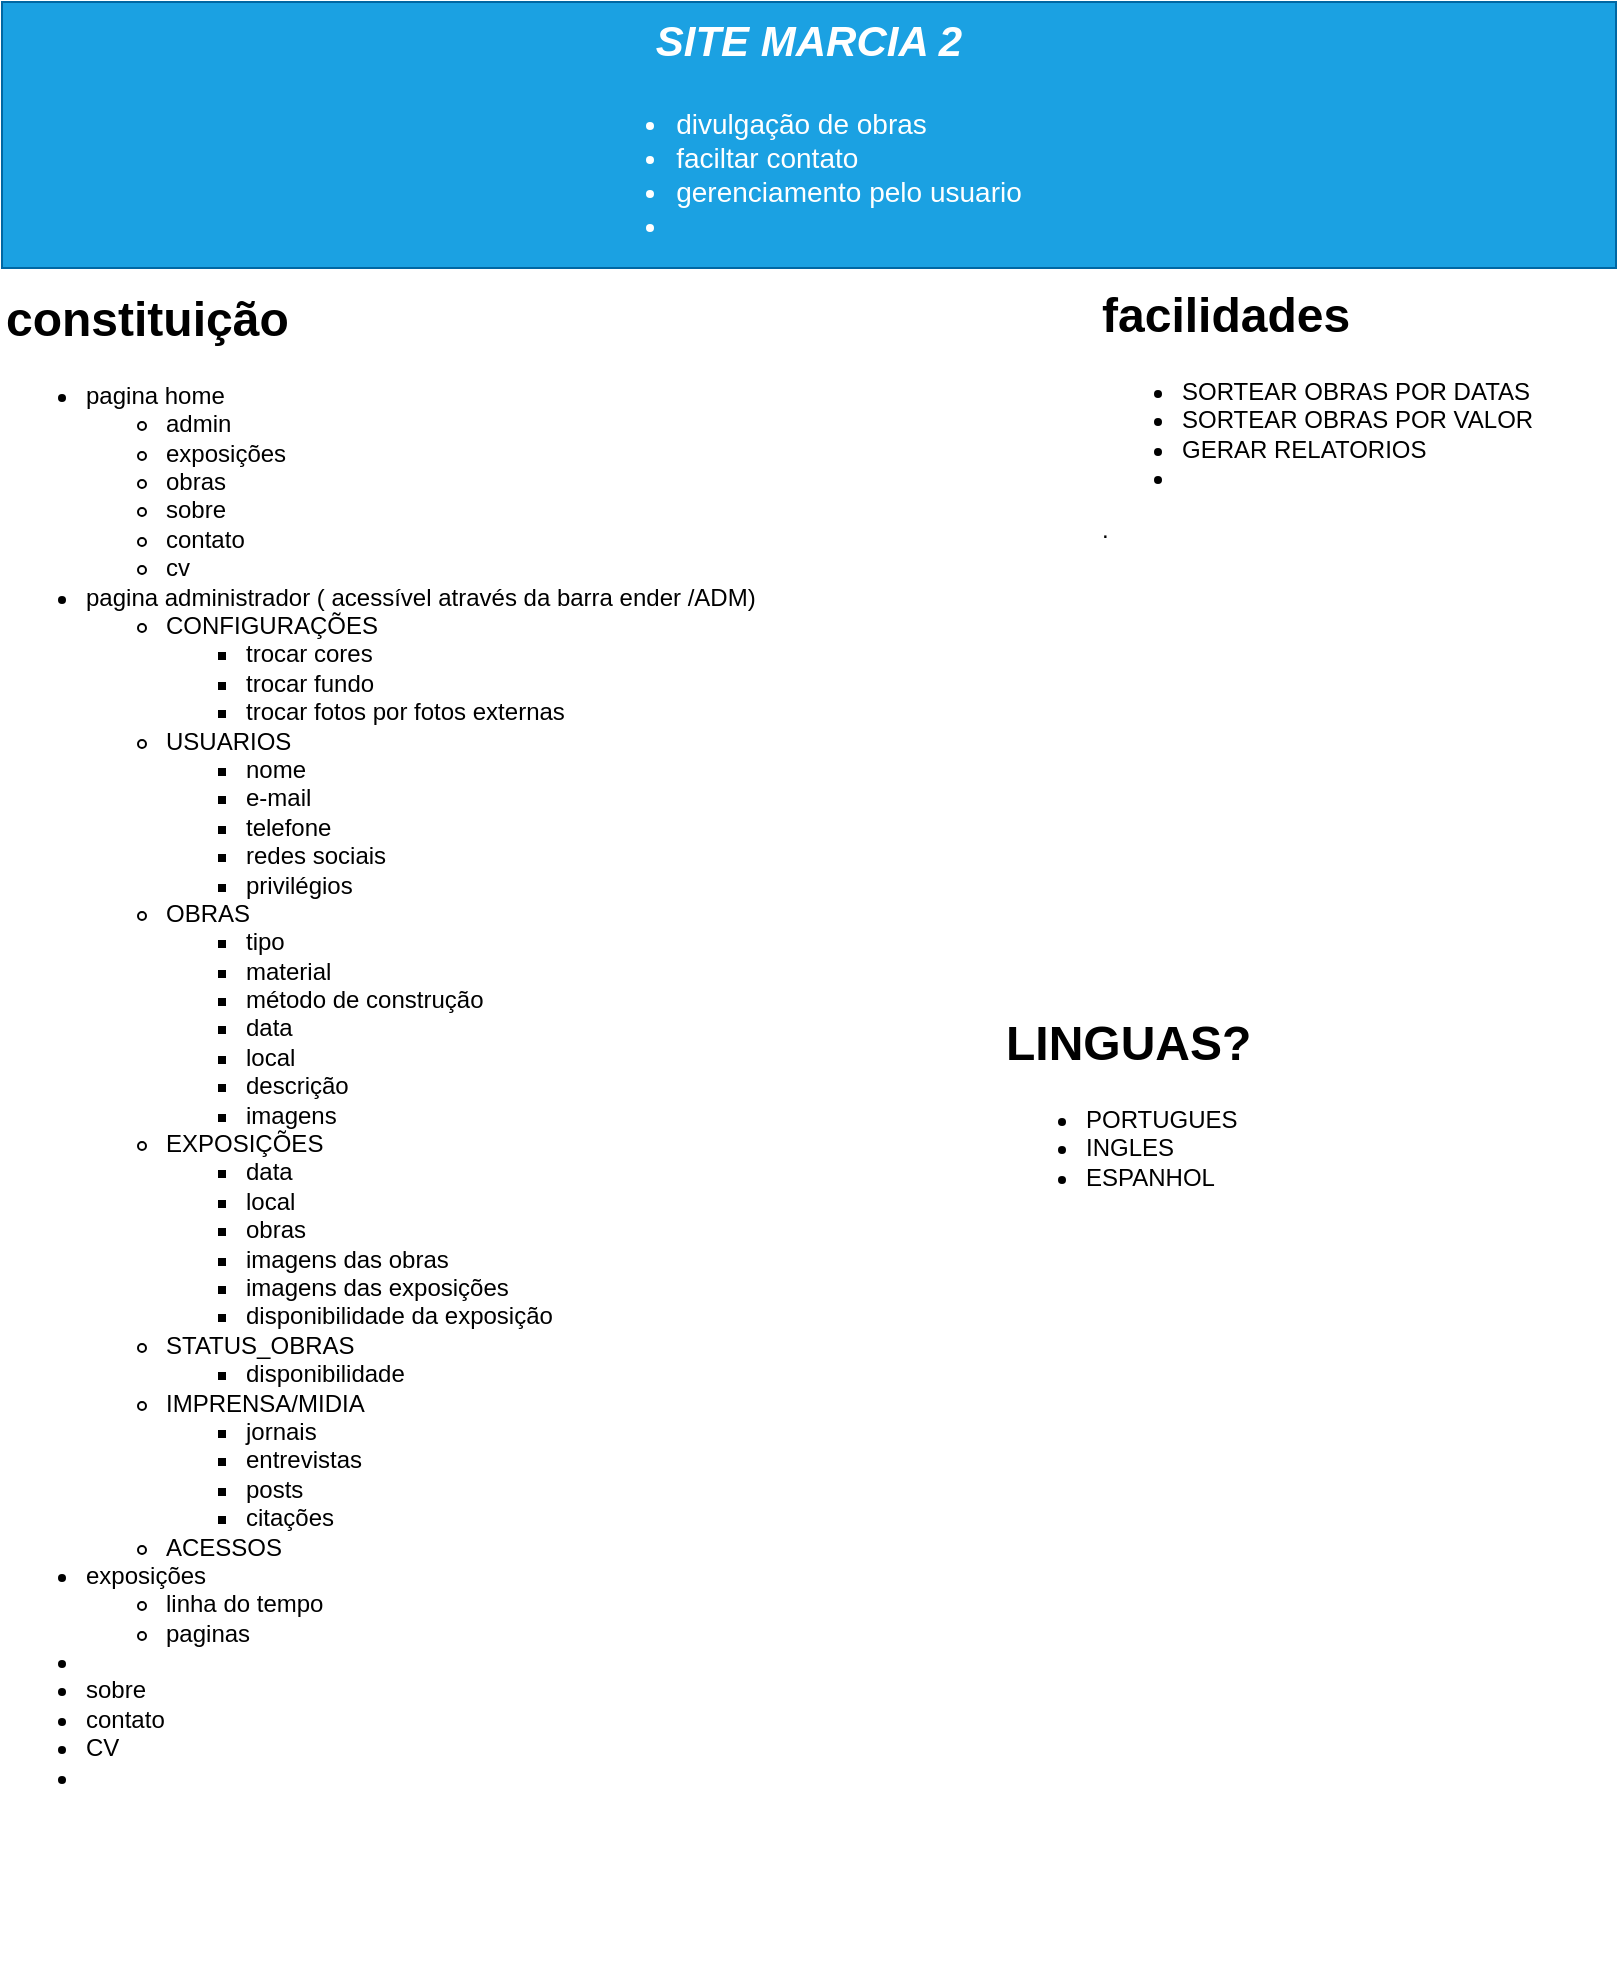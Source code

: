 <mxfile locked="false" version="24.7.12" pages="6">
  <diagram id="mQ0tszXhraVJWzRrXD9Y" name="especificações">
    <mxGraphModel dx="1434" dy="827" grid="0" gridSize="10" guides="1" tooltips="1" connect="1" arrows="1" fold="1" page="1" pageScale="1" pageWidth="827" pageHeight="1169" math="0" shadow="0">
      <root>
        <mxCell id="0" />
        <mxCell id="1" parent="0" />
        <mxCell id="stBPdV0KiszwC9-meFuj-2" value="&lt;h1 style=&quot;margin-top: 0px; font-size: 21px;&quot;&gt;&lt;i&gt;SITE MARCIA 2&lt;/i&gt;&lt;/h1&gt;&lt;p style=&quot;font-size: 21px;&quot;&gt;&lt;/p&gt;&lt;ul style=&quot;font-size: 14px;&quot;&gt;&lt;li style=&quot;text-align: left;&quot;&gt;divulgação de obras&lt;/li&gt;&lt;li style=&quot;text-align: left;&quot;&gt;faciltar contato&lt;/li&gt;&lt;li style=&quot;text-align: left;&quot;&gt;gerenciamento pelo usuario&lt;/li&gt;&lt;li style=&quot;text-align: left;&quot;&gt;&lt;br style=&quot;&quot;&gt;&lt;/li&gt;&lt;/ul&gt;&lt;p style=&quot;font-size: 21px;&quot;&gt;&lt;/p&gt;&lt;p style=&quot;font-size: 21px;&quot;&gt;&lt;br style=&quot;font-size: 21px;&quot;&gt;&lt;/p&gt;" style="text;html=1;whiteSpace=wrap;overflow=hidden;rounded=0;fillColor=#1ba1e2;strokeColor=#0067A3;fontColor=#ffffff;align=center;fontSize=21;" parent="1" vertex="1">
          <mxGeometry x="10" y="20" width="807" height="133" as="geometry" />
        </mxCell>
        <mxCell id="stBPdV0KiszwC9-meFuj-3" value="&lt;h1 style=&quot;margin-top: 0px;&quot;&gt;facilidades&lt;/h1&gt;&lt;p&gt;&lt;/p&gt;&lt;ul&gt;&lt;li&gt;SORTEAR OBRAS POR DATAS&lt;/li&gt;&lt;li&gt;SORTEAR OBRAS POR VALOR&lt;/li&gt;&lt;li&gt;GERAR RELATORIOS&lt;/li&gt;&lt;li&gt;&lt;br&gt;&lt;/li&gt;&lt;/ul&gt;&lt;p&gt;&lt;/p&gt;&lt;p&gt;.&lt;/p&gt;" style="text;html=1;whiteSpace=wrap;overflow=hidden;rounded=0;" parent="1" vertex="1">
          <mxGeometry x="558" y="156" width="255" height="182" as="geometry" />
        </mxCell>
        <mxCell id="stBPdV0KiszwC9-meFuj-4" value="&lt;h1 style=&quot;margin-top: 0px;&quot;&gt;constituição&lt;/h1&gt;&lt;p&gt;&lt;/p&gt;&lt;ul&gt;&lt;li&gt;pagina home&lt;/li&gt;&lt;ul&gt;&lt;li&gt;admin&lt;/li&gt;&lt;li&gt;exposições&lt;/li&gt;&lt;li&gt;obras&lt;/li&gt;&lt;li&gt;sobre&lt;/li&gt;&lt;li&gt;contato&lt;/li&gt;&lt;li&gt;cv&lt;/li&gt;&lt;/ul&gt;&lt;li&gt;pagina administrador ( acessível através da barra ender /ADM)&lt;/li&gt;&lt;ul&gt;&lt;li&gt;CONFIGURAÇÕES&lt;/li&gt;&lt;ul&gt;&lt;li&gt;trocar cores&lt;/li&gt;&lt;li&gt;trocar fundo&lt;/li&gt;&lt;li&gt;trocar fotos por fotos externas&lt;/li&gt;&lt;/ul&gt;&lt;li&gt;USUARIOS&lt;/li&gt;&lt;ul&gt;&lt;li&gt;nome&lt;/li&gt;&lt;li&gt;e-mail&lt;/li&gt;&lt;li&gt;telefone&lt;/li&gt;&lt;li&gt;redes sociais&lt;/li&gt;&lt;li&gt;privilégios&lt;/li&gt;&lt;/ul&gt;&lt;li&gt;OBRAS&lt;/li&gt;&lt;ul&gt;&lt;li&gt;tipo&lt;/li&gt;&lt;li&gt;material&lt;/li&gt;&lt;li&gt;método de construção&lt;/li&gt;&lt;li&gt;data&lt;/li&gt;&lt;li&gt;local&lt;/li&gt;&lt;li&gt;descrição&lt;/li&gt;&lt;li&gt;imagens&lt;/li&gt;&lt;/ul&gt;&lt;li&gt;EXPOSIÇÕES&lt;/li&gt;&lt;ul&gt;&lt;li&gt;data&lt;/li&gt;&lt;li&gt;local&lt;/li&gt;&lt;li&gt;obras&lt;/li&gt;&lt;li&gt;imagens das obras&lt;/li&gt;&lt;li&gt;imagens das exposições&lt;/li&gt;&lt;li&gt;disponibilidade da exposição&lt;/li&gt;&lt;/ul&gt;&lt;li&gt;STATUS_OBRAS&lt;/li&gt;&lt;ul&gt;&lt;li&gt;disponibilidade&lt;/li&gt;&lt;/ul&gt;&lt;li&gt;IMPRENSA/MIDIA&lt;/li&gt;&lt;ul&gt;&lt;li&gt;jornais&lt;/li&gt;&lt;li&gt;entrevistas&lt;/li&gt;&lt;li&gt;posts&lt;/li&gt;&lt;li&gt;citações&lt;/li&gt;&lt;/ul&gt;&lt;li&gt;ACESSOS&lt;/li&gt;&lt;/ul&gt;&lt;li&gt;exposições&lt;/li&gt;&lt;ul&gt;&lt;li&gt;linha do tempo&lt;/li&gt;&lt;li&gt;paginas&lt;/li&gt;&lt;/ul&gt;&lt;li&gt;&lt;br&gt;&lt;/li&gt;&lt;li&gt;sobre&lt;/li&gt;&lt;li&gt;contato&lt;/li&gt;&lt;li&gt;CV&amp;nbsp;&lt;/li&gt;&lt;li&gt;&lt;br&gt;&lt;/li&gt;&lt;/ul&gt;&lt;p&gt;&lt;/p&gt;" style="text;html=1;whiteSpace=wrap;overflow=hidden;rounded=0;" parent="1" vertex="1">
          <mxGeometry x="10" y="158" width="410" height="840" as="geometry" />
        </mxCell>
        <mxCell id="i4fVcNMOQb9B2aigwCRN-1" value="&lt;h1 style=&quot;margin-top: 0px;&quot;&gt;LINGUAS?&lt;/h1&gt;&lt;p&gt;&lt;/p&gt;&lt;ul&gt;&lt;li&gt;PORTUGUES&lt;/li&gt;&lt;li&gt;INGLES&lt;/li&gt;&lt;li&gt;ESPANHOL&lt;/li&gt;&lt;/ul&gt;&lt;p&gt;&lt;/p&gt;" style="text;html=1;whiteSpace=wrap;overflow=hidden;rounded=0;" parent="1" vertex="1">
          <mxGeometry x="510" y="520" width="180" height="140" as="geometry" />
        </mxCell>
      </root>
    </mxGraphModel>
  </diagram>
  <diagram id="QIfLNEwKlwPrDaFYnYX5" name="bancos de dados">
    <mxGraphModel dx="2049" dy="2350" grid="0" gridSize="10" guides="1" tooltips="1" connect="1" arrows="1" fold="1" page="1" pageScale="1" pageWidth="827" pageHeight="1169" background="#FFE6CC" math="0" shadow="1">
      <root>
        <mxCell id="0" />
        <mxCell id="1" parent="0" />
        <mxCell id="9hYV8KY08thifQP5Q2E_-1" value="obras" style="shape=cylinder3;whiteSpace=wrap;html=1;boundedLbl=1;backgroundOutline=1;size=15;" parent="1" vertex="1">
          <mxGeometry x="77" y="-690" width="110" height="120" as="geometry" />
        </mxCell>
        <mxCell id="9hYV8KY08thifQP5Q2E_-2" value="exposições" style="shape=cylinder3;whiteSpace=wrap;html=1;boundedLbl=1;backgroundOutline=1;size=15;" parent="1" vertex="1">
          <mxGeometry x="627" y="-685" width="100" height="110" as="geometry" />
        </mxCell>
        <mxCell id="9hYV8KY08thifQP5Q2E_-3" value="usuarios" style="shape=cylinder3;whiteSpace=wrap;html=1;boundedLbl=1;backgroundOutline=1;size=15;" parent="1" vertex="1">
          <mxGeometry x="69" y="-1046" width="160" height="180" as="geometry" />
        </mxCell>
        <mxCell id="9hYV8KY08thifQP5Q2E_-4" value="locais de exposição" style="shape=cylinder3;whiteSpace=wrap;html=1;boundedLbl=1;backgroundOutline=1;size=15;" parent="1" vertex="1">
          <mxGeometry x="642" y="-450" width="70" height="80" as="geometry" />
        </mxCell>
        <mxCell id="B2mqSH4LbVCd4sdCwH40-1" style="edgeStyle=orthogonalEdgeStyle;rounded=0;orthogonalLoop=1;jettySize=auto;html=1;exitX=1;exitY=0.5;exitDx=0;exitDy=0;exitPerimeter=0;entryX=0;entryY=0.5;entryDx=0;entryDy=0;entryPerimeter=0;" edge="1" parent="1" source="9hYV8KY08thifQP5Q2E_-1" target="9hYV8KY08thifQP5Q2E_-2">
          <mxGeometry relative="1" as="geometry" />
        </mxCell>
        <mxCell id="B2mqSH4LbVCd4sdCwH40-2" style="edgeStyle=orthogonalEdgeStyle;rounded=0;orthogonalLoop=1;jettySize=auto;html=1;exitX=0.5;exitY=0;exitDx=0;exitDy=0;exitPerimeter=0;entryX=0.5;entryY=1;entryDx=0;entryDy=0;entryPerimeter=0;" edge="1" parent="1" source="9hYV8KY08thifQP5Q2E_-4" target="9hYV8KY08thifQP5Q2E_-2">
          <mxGeometry relative="1" as="geometry" />
        </mxCell>
        <mxCell id="B2mqSH4LbVCd4sdCwH40-3" value="posts" style="shape=cylinder3;whiteSpace=wrap;html=1;boundedLbl=1;backgroundOutline=1;size=15;" vertex="1" parent="1">
          <mxGeometry x="69" y="-356" width="110" height="120" as="geometry" />
        </mxCell>
        <mxCell id="B2mqSH4LbVCd4sdCwH40-4" value="coleções" style="shape=cylinder3;whiteSpace=wrap;html=1;boundedLbl=1;backgroundOutline=1;size=15;" vertex="1" parent="1">
          <mxGeometry x="257" y="-510" width="110" height="120" as="geometry" />
        </mxCell>
        <mxCell id="B2mqSH4LbVCd4sdCwH40-5" style="edgeStyle=orthogonalEdgeStyle;rounded=0;orthogonalLoop=1;jettySize=auto;html=1;entryX=0;entryY=0.5;entryDx=0;entryDy=0;entryPerimeter=0;" edge="1" parent="1" source="9hYV8KY08thifQP5Q2E_-1" target="B2mqSH4LbVCd4sdCwH40-4">
          <mxGeometry relative="1" as="geometry">
            <Array as="points">
              <mxPoint x="147" y="-450" />
            </Array>
          </mxGeometry>
        </mxCell>
        <mxCell id="B2mqSH4LbVCd4sdCwH40-6" style="edgeStyle=orthogonalEdgeStyle;rounded=0;orthogonalLoop=1;jettySize=auto;html=1;exitX=1;exitY=0;exitDx=0;exitDy=37.5;exitPerimeter=0;entryX=0;entryY=0.591;entryDx=0;entryDy=0;entryPerimeter=0;" edge="1" parent="1" source="B2mqSH4LbVCd4sdCwH40-4" target="9hYV8KY08thifQP5Q2E_-2">
          <mxGeometry relative="1" as="geometry" />
        </mxCell>
        <mxCell id="B2mqSH4LbVCd4sdCwH40-7" value="noticias e recortes" style="shape=cylinder3;whiteSpace=wrap;html=1;boundedLbl=1;backgroundOutline=1;size=15;" vertex="1" parent="1">
          <mxGeometry x="69" y="-197" width="110" height="120" as="geometry" />
        </mxCell>
      </root>
    </mxGraphModel>
  </diagram>
  <diagram name="adm_base" id="AS8VF71rTimH4_xN1MAq">
    <mxGraphModel dx="3860" dy="2441" grid="1" gridSize="10" guides="1" tooltips="1" connect="1" arrows="1" fold="1" page="1" pageScale="1" pageWidth="827" pageHeight="1169" math="0" shadow="0">
      <root>
        <mxCell id="Nosn6NrlCCjQIWyMCC49-0" />
        <mxCell id="Nosn6NrlCCjQIWyMCC49-1" parent="Nosn6NrlCCjQIWyMCC49-0" />
        <mxCell id="Nosn6NrlCCjQIWyMCC49-2" value="" style="group;glass=0;" parent="Nosn6NrlCCjQIWyMCC49-1" vertex="1" connectable="0">
          <mxGeometry x="-1340" y="-260" width="1930" height="1080" as="geometry" />
        </mxCell>
        <mxCell id="Nosn6NrlCCjQIWyMCC49-3" value="" style="rounded=0;whiteSpace=wrap;html=1;" parent="Nosn6NrlCCjQIWyMCC49-2" vertex="1">
          <mxGeometry width="1930" height="1080" as="geometry" />
        </mxCell>
        <mxCell id="Nosn6NrlCCjQIWyMCC49-4" value="" style="rounded=0;whiteSpace=wrap;html=1;fillColor=#FFF1D1;strokeColor=none;" parent="Nosn6NrlCCjQIWyMCC49-2" vertex="1">
          <mxGeometry y="5" width="300" height="1075" as="geometry" />
        </mxCell>
        <mxCell id="Nosn6NrlCCjQIWyMCC49-5" value="" style="ellipse;whiteSpace=wrap;html=1;strokeColor=none;" parent="Nosn6NrlCCjQIWyMCC49-2" vertex="1">
          <mxGeometry x="50" y="75" width="180" height="220" as="geometry" />
        </mxCell>
        <mxCell id="Nosn6NrlCCjQIWyMCC49-6" value="titulo" style="rounded=0;whiteSpace=wrap;html=1;fontStyle=3;fontSize=34;fontColor=default;labelBackgroundColor=none;strokeColor=none;" parent="Nosn6NrlCCjQIWyMCC49-2" vertex="1">
          <mxGeometry x="50" y="325" width="190" height="35" as="geometry" />
        </mxCell>
        <mxCell id="VgzzIIzL1tHp7LyDuIpn-0" value="" style="rounded=0;whiteSpace=wrap;html=1;fillColor=#FFF1D1;strokeColor=none;" parent="Nosn6NrlCCjQIWyMCC49-2" vertex="1">
          <mxGeometry x="300" y="5" width="1630" height="60" as="geometry" />
        </mxCell>
        <mxCell id="U51X6f_HZJbw50okrPlx-2" value="voltar" style="html=1;shadow=0;dashed=0;shape=mxgraph.bootstrap.rrect;rSize=5;strokeColor=none;strokeWidth=1;fillColor=#FFAB4A;fontColor=#FFFFFF;whiteSpace=wrap;align=center;verticalAlign=middle;spacingLeft=0;fontStyle=0;fontSize=16;spacing=5;" vertex="1" parent="Nosn6NrlCCjQIWyMCC49-2">
          <mxGeometry x="343" y="15" width="170" height="40" as="geometry" />
        </mxCell>
        <mxCell id="U51X6f_HZJbw50okrPlx-3" value="sair" style="html=1;shadow=0;dashed=0;shape=mxgraph.bootstrap.rrect;rSize=5;strokeColor=none;strokeWidth=1;fillColor=#DB704F;fontColor=#FFFFFF;whiteSpace=wrap;align=center;verticalAlign=middle;spacingLeft=0;fontStyle=0;fontSize=16;spacing=5;" vertex="1" parent="Nosn6NrlCCjQIWyMCC49-2">
          <mxGeometry x="40" y="1010" width="180" height="40" as="geometry" />
        </mxCell>
        <mxCell id="U51X6f_HZJbw50okrPlx-6" value="home" style="html=1;shadow=1;dashed=0;shape=mxgraph.bootstrap.rrect;rSize=5;strokeColor=none;strokeWidth=1;fillColor=#FFE6A1;fontColor=#994C00;whiteSpace=wrap;align=center;verticalAlign=middle;spacingLeft=0;fontStyle=0;fontSize=16;spacing=5;gradientColor=none;" vertex="1" parent="Nosn6NrlCCjQIWyMCC49-2">
          <mxGeometry x="50" y="410" width="180" height="40" as="geometry" />
        </mxCell>
        <mxCell id="U51X6f_HZJbw50okrPlx-7" value="usuarios" style="html=1;shadow=1;dashed=0;shape=mxgraph.bootstrap.rrect;rSize=5;strokeColor=none;strokeWidth=1;fillColor=#FFE6A1;fontColor=#994C00;whiteSpace=wrap;align=center;verticalAlign=middle;spacingLeft=0;fontStyle=0;fontSize=16;spacing=5;gradientColor=none;" vertex="1" parent="Nosn6NrlCCjQIWyMCC49-2">
          <mxGeometry x="50" y="475" width="180" height="40" as="geometry" />
        </mxCell>
        <mxCell id="EwsN5DAZOoXDy4nIlVh4-0" value="obras" style="html=1;shadow=1;dashed=0;shape=mxgraph.bootstrap.rrect;rSize=5;strokeColor=none;strokeWidth=1;fillColor=#FFE6A1;fontColor=#994C00;whiteSpace=wrap;align=center;verticalAlign=middle;spacingLeft=0;fontStyle=0;fontSize=16;spacing=5;gradientColor=none;" vertex="1" parent="Nosn6NrlCCjQIWyMCC49-2">
          <mxGeometry x="50" y="555" width="180" height="40" as="geometry" />
        </mxCell>
        <mxCell id="EwsN5DAZOoXDy4nIlVh4-1" value="exposições" style="html=1;shadow=1;dashed=0;shape=mxgraph.bootstrap.rrect;rSize=5;strokeColor=none;strokeWidth=1;fillColor=#FFE6A1;fontColor=#994C00;whiteSpace=wrap;align=center;verticalAlign=middle;spacingLeft=0;fontStyle=0;fontSize=16;spacing=5;gradientColor=none;" vertex="1" parent="Nosn6NrlCCjQIWyMCC49-2">
          <mxGeometry x="50" y="625" width="180" height="40" as="geometry" />
        </mxCell>
        <mxCell id="EwsN5DAZOoXDy4nIlVh4-2" value="posts" style="html=1;shadow=1;dashed=0;shape=mxgraph.bootstrap.rrect;rSize=5;strokeColor=none;strokeWidth=1;fillColor=#FFE6A1;fontColor=#994C00;whiteSpace=wrap;align=center;verticalAlign=middle;spacingLeft=0;fontStyle=0;fontSize=16;spacing=5;gradientColor=none;" vertex="1" parent="Nosn6NrlCCjQIWyMCC49-2">
          <mxGeometry x="50" y="695" width="180" height="40" as="geometry" />
        </mxCell>
        <mxCell id="ejH4ofJpQRC6ctBhdKgF-0" value="midia" style="html=1;shadow=1;dashed=0;shape=mxgraph.bootstrap.rrect;rSize=5;strokeColor=none;strokeWidth=1;fillColor=#FFE6A1;fontColor=#994C00;whiteSpace=wrap;align=center;verticalAlign=middle;spacingLeft=0;fontStyle=0;fontSize=16;spacing=5;gradientColor=none;" vertex="1" parent="Nosn6NrlCCjQIWyMCC49-2">
          <mxGeometry x="50" y="760" width="180" height="40" as="geometry" />
        </mxCell>
        <mxCell id="ejH4ofJpQRC6ctBhdKgF-3" value="configruações" style="html=1;shadow=1;dashed=0;shape=mxgraph.bootstrap.rrect;rSize=5;strokeColor=none;strokeWidth=1;fillColor=#FFE6A1;fontColor=#994C00;whiteSpace=wrap;align=center;verticalAlign=middle;spacingLeft=0;fontStyle=0;fontSize=16;spacing=5;gradientColor=none;" vertex="1" parent="Nosn6NrlCCjQIWyMCC49-2">
          <mxGeometry x="50" y="825" width="180" height="40" as="geometry" />
        </mxCell>
        <mxCell id="ejH4ofJpQRC6ctBhdKgF-4" value="avançar" style="html=1;shadow=0;dashed=0;shape=mxgraph.bootstrap.rrect;rSize=5;strokeColor=none;strokeWidth=1;fillColor=#FFAB4A;fontColor=#FFFFFF;whiteSpace=wrap;align=center;verticalAlign=middle;spacingLeft=0;fontStyle=0;fontSize=16;spacing=5;" vertex="1" parent="Nosn6NrlCCjQIWyMCC49-2">
          <mxGeometry x="1720" y="15" width="170" height="40" as="geometry" />
        </mxCell>
        <mxCell id="Mk-rzLahUOcg8_m-blpH-0" value="home" style="html=1;shadow=1;dashed=0;shape=mxgraph.bootstrap.rrect;rSize=5;strokeColor=#6F0000;strokeWidth=1;fillColor=#a20025;fontColor=#ffffff;whiteSpace=wrap;align=center;verticalAlign=middle;spacingLeft=0;fontStyle=0;fontSize=16;spacing=5;" vertex="1" parent="Nosn6NrlCCjQIWyMCC49-2">
          <mxGeometry x="420" y="410" width="180" height="40" as="geometry" />
        </mxCell>
      </root>
    </mxGraphModel>
  </diagram>
  <diagram name="adm_OBRAS" id="Rmz9GdD6GBrENUc9ML02">
    <mxGraphModel dx="2979" dy="1944" grid="1" gridSize="10" guides="1" tooltips="1" connect="1" arrows="1" fold="1" page="1" pageScale="1" pageWidth="827" pageHeight="1169" math="0" shadow="0">
      <root>
        <mxCell id="nnnGRKQF1L4pYrHhvQn5-0" />
        <mxCell id="nnnGRKQF1L4pYrHhvQn5-1" parent="nnnGRKQF1L4pYrHhvQn5-0" />
        <mxCell id="nnnGRKQF1L4pYrHhvQn5-2" value="" style="group;glass=0;" vertex="1" connectable="0" parent="nnnGRKQF1L4pYrHhvQn5-1">
          <mxGeometry x="-1400" y="-270" width="1630" height="1080" as="geometry" />
        </mxCell>
        <mxCell id="nnnGRKQF1L4pYrHhvQn5-4" value="" style="rounded=0;whiteSpace=wrap;html=1;fillColor=#FFF1D1;strokeColor=none;" vertex="1" parent="nnnGRKQF1L4pYrHhvQn5-2">
          <mxGeometry y="5" width="253.368" height="1075" as="geometry" />
        </mxCell>
        <mxCell id="nnnGRKQF1L4pYrHhvQn5-5" value="" style="ellipse;whiteSpace=wrap;html=1;strokeColor=none;" vertex="1" parent="nnnGRKQF1L4pYrHhvQn5-2">
          <mxGeometry x="42.228" y="75" width="152.021" height="220" as="geometry" />
        </mxCell>
        <mxCell id="nnnGRKQF1L4pYrHhvQn5-6" value="titulo" style="rounded=0;whiteSpace=wrap;html=1;fontStyle=3;fontSize=34;fontColor=default;labelBackgroundColor=none;strokeColor=none;" vertex="1" parent="nnnGRKQF1L4pYrHhvQn5-2">
          <mxGeometry x="42.228" y="325" width="160.466" height="35" as="geometry" />
        </mxCell>
        <mxCell id="nnnGRKQF1L4pYrHhvQn5-7" value="" style="rounded=0;whiteSpace=wrap;html=1;fillColor=#FFF1D1;strokeColor=none;" vertex="1" parent="nnnGRKQF1L4pYrHhvQn5-2">
          <mxGeometry x="253.37" y="5" width="1026.63" height="60" as="geometry" />
        </mxCell>
        <mxCell id="nnnGRKQF1L4pYrHhvQn5-8" value="voltar" style="html=1;shadow=0;dashed=0;shape=mxgraph.bootstrap.rrect;rSize=5;strokeColor=none;strokeWidth=1;fillColor=#FFAB4A;fontColor=#FFFFFF;whiteSpace=wrap;align=center;verticalAlign=middle;spacingLeft=0;fontStyle=0;fontSize=16;spacing=5;" vertex="1" parent="nnnGRKQF1L4pYrHhvQn5-2">
          <mxGeometry x="289.684" y="15" width="143.575" height="40" as="geometry" />
        </mxCell>
        <mxCell id="nnnGRKQF1L4pYrHhvQn5-9" value="sair" style="html=1;shadow=0;dashed=0;shape=mxgraph.bootstrap.rrect;rSize=5;strokeColor=none;strokeWidth=1;fillColor=#DB704F;fontColor=#FFFFFF;whiteSpace=wrap;align=center;verticalAlign=middle;spacingLeft=0;fontStyle=0;fontSize=16;spacing=5;" vertex="1" parent="nnnGRKQF1L4pYrHhvQn5-2">
          <mxGeometry x="33.782" y="1010" width="152.021" height="40" as="geometry" />
        </mxCell>
        <mxCell id="nnnGRKQF1L4pYrHhvQn5-10" value="home" style="html=1;shadow=1;dashed=0;shape=mxgraph.bootstrap.rrect;rSize=5;strokeColor=none;strokeWidth=1;fillColor=#FFE6A1;fontColor=#994C00;whiteSpace=wrap;align=center;verticalAlign=middle;spacingLeft=0;fontStyle=0;fontSize=16;spacing=5;gradientColor=none;" vertex="1" parent="nnnGRKQF1L4pYrHhvQn5-2">
          <mxGeometry x="42.228" y="410" width="152.021" height="40" as="geometry" />
        </mxCell>
        <mxCell id="nnnGRKQF1L4pYrHhvQn5-11" value="usuarios" style="html=1;shadow=1;dashed=0;shape=mxgraph.bootstrap.rrect;rSize=5;strokeColor=none;strokeWidth=1;fillColor=#FFE6A1;fontColor=#994C00;whiteSpace=wrap;align=center;verticalAlign=middle;spacingLeft=0;fontStyle=0;fontSize=16;spacing=5;gradientColor=none;" vertex="1" parent="nnnGRKQF1L4pYrHhvQn5-2">
          <mxGeometry x="42.228" y="475" width="152.021" height="40" as="geometry" />
        </mxCell>
        <mxCell id="nnnGRKQF1L4pYrHhvQn5-13" value="exposições" style="html=1;shadow=1;dashed=0;shape=mxgraph.bootstrap.rrect;rSize=5;strokeColor=none;strokeWidth=1;fillColor=#FFE6A1;fontColor=#994C00;whiteSpace=wrap;align=center;verticalAlign=middle;spacingLeft=0;fontStyle=0;fontSize=16;spacing=5;gradientColor=none;" vertex="1" parent="nnnGRKQF1L4pYrHhvQn5-2">
          <mxGeometry x="42.228" y="625" width="152.021" height="40" as="geometry" />
        </mxCell>
        <mxCell id="nnnGRKQF1L4pYrHhvQn5-14" value="posts" style="html=1;shadow=1;dashed=0;shape=mxgraph.bootstrap.rrect;rSize=5;strokeColor=none;strokeWidth=1;fillColor=#FFE6A1;fontColor=#994C00;whiteSpace=wrap;align=center;verticalAlign=middle;spacingLeft=0;fontStyle=0;fontSize=16;spacing=5;gradientColor=none;" vertex="1" parent="nnnGRKQF1L4pYrHhvQn5-2">
          <mxGeometry x="42.228" y="695" width="152.021" height="40" as="geometry" />
        </mxCell>
        <mxCell id="nnnGRKQF1L4pYrHhvQn5-15" value="midia" style="html=1;shadow=1;dashed=0;shape=mxgraph.bootstrap.rrect;rSize=5;strokeColor=none;strokeWidth=1;fillColor=#FFE6A1;fontColor=#994C00;whiteSpace=wrap;align=center;verticalAlign=middle;spacingLeft=0;fontStyle=0;fontSize=16;spacing=5;gradientColor=none;" vertex="1" parent="nnnGRKQF1L4pYrHhvQn5-2">
          <mxGeometry x="42.228" y="760" width="152.021" height="40" as="geometry" />
        </mxCell>
        <mxCell id="nnnGRKQF1L4pYrHhvQn5-16" value="configruações" style="html=1;shadow=1;dashed=0;shape=mxgraph.bootstrap.rrect;rSize=5;strokeColor=none;strokeWidth=1;fillColor=#FFE6A1;fontColor=#994C00;whiteSpace=wrap;align=center;verticalAlign=middle;spacingLeft=0;fontStyle=0;fontSize=16;spacing=5;gradientColor=none;" vertex="1" parent="nnnGRKQF1L4pYrHhvQn5-2">
          <mxGeometry x="42.228" y="825" width="152.021" height="40" as="geometry" />
        </mxCell>
        <mxCell id="nnnGRKQF1L4pYrHhvQn5-17" value="avançar" style="html=1;shadow=0;dashed=0;shape=mxgraph.bootstrap.rrect;rSize=5;strokeColor=none;strokeWidth=1;fillColor=#FFAB4A;fontColor=#FFFFFF;whiteSpace=wrap;align=center;verticalAlign=middle;spacingLeft=0;fontStyle=0;fontSize=16;spacing=5;" vertex="1" parent="nnnGRKQF1L4pYrHhvQn5-2">
          <mxGeometry x="1130" y="12.5" width="143.58" height="45" as="geometry" />
        </mxCell>
        <mxCell id="nnnGRKQF1L4pYrHhvQn5-18" value="obras" style="html=1;shadow=1;dashed=0;shape=mxgraph.bootstrap.rrect;rSize=5;strokeColor=#6F0000;strokeWidth=1;fillColor=#a20025;fontColor=#ffffff;whiteSpace=wrap;align=center;verticalAlign=middle;spacingLeft=0;fontStyle=0;fontSize=16;spacing=5;" vertex="1" parent="nnnGRKQF1L4pYrHhvQn5-2">
          <mxGeometry x="42.228" y="550" width="152.021" height="40" as="geometry" />
        </mxCell>
        <mxCell id="Fe6q0kBTT0W4DuKIKcfJ-18" value="cadastro de obras" style="shape=table;childLayout=tableLayout;startSize=40;collapsible=0;recursiveResize=0;expand=0;" vertex="1" parent="nnnGRKQF1L4pYrHhvQn5-2">
          <mxGeometry x="287.15" y="160" width="952.358" height="685" as="geometry" />
        </mxCell>
        <mxCell id="Fe6q0kBTT0W4DuKIKcfJ-26" value="nr" style="shape=tableRow;horizontal=0;swimlaneHead=0;swimlaneBody=0;top=0;left=0;strokeColor=inherit;bottom=0;right=0;dropTarget=0;fontStyle=0;fillColor=none;points=[[0,0.5],[1,0.5]];portConstraint=eastwest;startSize=40;collapsible=0;recursiveResize=0;expand=0;" vertex="1" parent="Fe6q0kBTT0W4DuKIKcfJ-18">
          <mxGeometry y="40" width="952.358" height="81" as="geometry" />
        </mxCell>
        <mxCell id="Fe6q0kBTT0W4DuKIKcfJ-27" value="" style="swimlane;swimlaneHead=0;swimlaneBody=0;fontStyle=0;connectable=0;strokeColor=inherit;fillColor=none;startSize=0;collapsible=0;recursiveResize=0;expand=0;" vertex="1" parent="Fe6q0kBTT0W4DuKIKcfJ-26">
          <mxGeometry x="40" width="162" height="81" as="geometry">
            <mxRectangle width="162" height="81" as="alternateBounds" />
          </mxGeometry>
        </mxCell>
        <mxCell id="Fe6q0kBTT0W4DuKIKcfJ-82" value="TITULO" style="text;html=1;align=center;verticalAlign=middle;resizable=0;points=[];autosize=1;strokeColor=none;fillColor=none;" vertex="1" parent="Fe6q0kBTT0W4DuKIKcfJ-27">
          <mxGeometry x="40" y="38" width="70" height="30" as="geometry" />
        </mxCell>
        <mxCell id="Fe6q0kBTT0W4DuKIKcfJ-28" value="" style="swimlane;swimlaneHead=0;swimlaneBody=0;fontStyle=0;connectable=0;strokeColor=inherit;fillColor=none;startSize=0;collapsible=0;recursiveResize=0;expand=0;" vertex="1" parent="Fe6q0kBTT0W4DuKIKcfJ-26">
          <mxGeometry x="202" width="163" height="81" as="geometry">
            <mxRectangle width="163" height="81" as="alternateBounds" />
          </mxGeometry>
        </mxCell>
        <mxCell id="Fe6q0kBTT0W4DuKIKcfJ-83" value="DESCRIÇÃO" style="text;html=1;align=center;verticalAlign=middle;resizable=0;points=[];autosize=1;strokeColor=none;fillColor=none;" vertex="1" parent="Fe6q0kBTT0W4DuKIKcfJ-28">
          <mxGeometry x="47" y="38" width="90" height="30" as="geometry" />
        </mxCell>
        <mxCell id="Fe6q0kBTT0W4DuKIKcfJ-29" value="" style="swimlane;swimlaneHead=0;swimlaneBody=0;fontStyle=0;connectable=0;strokeColor=inherit;fillColor=none;startSize=0;collapsible=0;recursiveResize=0;expand=0;" vertex="1" parent="Fe6q0kBTT0W4DuKIKcfJ-26">
          <mxGeometry x="365" width="128" height="81" as="geometry">
            <mxRectangle width="128" height="81" as="alternateBounds" />
          </mxGeometry>
        </mxCell>
        <mxCell id="Fe6q0kBTT0W4DuKIKcfJ-84" value="MATERIAL" style="text;html=1;align=center;verticalAlign=middle;resizable=0;points=[];autosize=1;strokeColor=none;fillColor=none;" vertex="1" parent="Fe6q0kBTT0W4DuKIKcfJ-29">
          <mxGeometry x="24.0" y="38" width="80" height="30" as="geometry" />
        </mxCell>
        <mxCell id="Fe6q0kBTT0W4DuKIKcfJ-30" value="" style="swimlane;swimlaneHead=0;swimlaneBody=0;fontStyle=0;connectable=0;strokeColor=inherit;fillColor=none;startSize=0;collapsible=0;recursiveResize=0;expand=0;" vertex="1" parent="Fe6q0kBTT0W4DuKIKcfJ-26">
          <mxGeometry x="493" width="120" height="81" as="geometry">
            <mxRectangle width="120" height="81" as="alternateBounds" />
          </mxGeometry>
        </mxCell>
        <mxCell id="Fe6q0kBTT0W4DuKIKcfJ-85" value="ESTILO" style="text;html=1;align=center;verticalAlign=middle;resizable=0;points=[];autosize=1;strokeColor=none;fillColor=none;" vertex="1" parent="Fe6q0kBTT0W4DuKIKcfJ-30">
          <mxGeometry x="28" y="38" width="70" height="30" as="geometry" />
        </mxCell>
        <mxCell id="Fe6q0kBTT0W4DuKIKcfJ-31" value="" style="swimlane;swimlaneHead=0;swimlaneBody=0;fontStyle=0;connectable=0;strokeColor=inherit;fillColor=none;startSize=0;collapsible=0;recursiveResize=0;expand=0;" vertex="1" parent="Fe6q0kBTT0W4DuKIKcfJ-26">
          <mxGeometry x="613" width="73" height="81" as="geometry">
            <mxRectangle width="73" height="81" as="alternateBounds" />
          </mxGeometry>
        </mxCell>
        <mxCell id="Fe6q0kBTT0W4DuKIKcfJ-86" value="DATA" style="text;html=1;align=center;verticalAlign=middle;resizable=0;points=[];autosize=1;strokeColor=none;fillColor=none;" vertex="1" parent="Fe6q0kBTT0W4DuKIKcfJ-31">
          <mxGeometry x="5.5" y="38" width="50" height="30" as="geometry" />
        </mxCell>
        <mxCell id="Fe6q0kBTT0W4DuKIKcfJ-32" value="" style="swimlane;swimlaneHead=0;swimlaneBody=0;fontStyle=0;connectable=0;strokeColor=inherit;fillColor=none;startSize=0;collapsible=0;recursiveResize=0;expand=0;" vertex="1" parent="Fe6q0kBTT0W4DuKIKcfJ-26">
          <mxGeometry x="686" width="106" height="81" as="geometry">
            <mxRectangle width="106" height="81" as="alternateBounds" />
          </mxGeometry>
        </mxCell>
        <mxCell id="Fe6q0kBTT0W4DuKIKcfJ-87" value="STATUS" style="text;html=1;align=center;verticalAlign=middle;resizable=0;points=[];autosize=1;strokeColor=none;fillColor=none;" vertex="1" parent="Fe6q0kBTT0W4DuKIKcfJ-32">
          <mxGeometry x="40" y="38" width="70" height="30" as="geometry" />
        </mxCell>
        <mxCell id="Fe6q0kBTT0W4DuKIKcfJ-88" style="swimlane;swimlaneHead=0;swimlaneBody=0;fontStyle=0;connectable=0;strokeColor=inherit;fillColor=none;startSize=0;collapsible=0;recursiveResize=0;expand=0;" vertex="1" parent="Fe6q0kBTT0W4DuKIKcfJ-26">
          <mxGeometry x="792" width="80" height="81" as="geometry">
            <mxRectangle width="80" height="81" as="alternateBounds" />
          </mxGeometry>
        </mxCell>
        <mxCell id="Fe6q0kBTT0W4DuKIKcfJ-96" value="IMAGEM" style="text;html=1;align=center;verticalAlign=middle;resizable=0;points=[];autosize=1;strokeColor=none;fillColor=none;" vertex="1" parent="Fe6q0kBTT0W4DuKIKcfJ-88">
          <mxGeometry x="10.85" y="38" width="70" height="30" as="geometry" />
        </mxCell>
        <mxCell id="Fe6q0kBTT0W4DuKIKcfJ-113" style="swimlane;swimlaneHead=0;swimlaneBody=0;fontStyle=0;connectable=0;strokeColor=inherit;fillColor=none;startSize=0;collapsible=0;recursiveResize=0;expand=0;" vertex="1" parent="Fe6q0kBTT0W4DuKIKcfJ-26">
          <mxGeometry x="872" width="80" height="81" as="geometry">
            <mxRectangle width="80" height="81" as="alternateBounds" />
          </mxGeometry>
        </mxCell>
        <mxCell id="Fe6q0kBTT0W4DuKIKcfJ-121" value="AÇÃO" style="text;html=1;align=center;verticalAlign=middle;resizable=0;points=[];autosize=1;strokeColor=none;fillColor=none;" vertex="1" parent="Fe6q0kBTT0W4DuKIKcfJ-113">
          <mxGeometry x="12.64" y="40" width="60" height="30" as="geometry" />
        </mxCell>
        <mxCell id="Fe6q0kBTT0W4DuKIKcfJ-97" value="" style="edgeStyle=orthogonalEdgeStyle;rounded=0;orthogonalLoop=1;jettySize=auto;html=1;" edge="1" parent="Fe6q0kBTT0W4DuKIKcfJ-26" source="Fe6q0kBTT0W4DuKIKcfJ-86" target="Fe6q0kBTT0W4DuKIKcfJ-87">
          <mxGeometry relative="1" as="geometry" />
        </mxCell>
        <mxCell id="Fe6q0kBTT0W4DuKIKcfJ-33" value="1" style="shape=tableRow;horizontal=0;swimlaneHead=0;swimlaneBody=0;top=0;left=0;strokeColor=inherit;bottom=0;right=0;dropTarget=0;fontStyle=0;fillColor=none;points=[[0,0.5],[1,0.5]];portConstraint=eastwest;startSize=40;collapsible=0;recursiveResize=0;expand=0;" vertex="1" parent="Fe6q0kBTT0W4DuKIKcfJ-18">
          <mxGeometry y="121" width="952.358" height="81" as="geometry" />
        </mxCell>
        <mxCell id="Fe6q0kBTT0W4DuKIKcfJ-34" value="" style="swimlane;swimlaneHead=0;swimlaneBody=0;fontStyle=0;connectable=0;strokeColor=inherit;fillColor=none;startSize=0;collapsible=0;recursiveResize=0;expand=0;" vertex="1" parent="Fe6q0kBTT0W4DuKIKcfJ-33">
          <mxGeometry x="40" width="162" height="81" as="geometry">
            <mxRectangle width="162" height="81" as="alternateBounds" />
          </mxGeometry>
        </mxCell>
        <mxCell id="Fe6q0kBTT0W4DuKIKcfJ-98" value="O PRIMO XXXX" style="text;html=1;align=center;verticalAlign=middle;resizable=0;points=[];autosize=1;strokeColor=none;fillColor=none;" vertex="1" parent="Fe6q0kBTT0W4DuKIKcfJ-34">
          <mxGeometry x="-0.0" y="7" width="110" height="30" as="geometry" />
        </mxCell>
        <mxCell id="Fe6q0kBTT0W4DuKIKcfJ-35" value="" style="swimlane;swimlaneHead=0;swimlaneBody=0;fontStyle=0;connectable=0;strokeColor=inherit;fillColor=none;startSize=0;collapsible=0;recursiveResize=0;expand=0;" vertex="1" parent="Fe6q0kBTT0W4DuKIKcfJ-33">
          <mxGeometry x="202" width="163" height="81" as="geometry">
            <mxRectangle width="163" height="81" as="alternateBounds" />
          </mxGeometry>
        </mxCell>
        <mxCell id="Fe6q0kBTT0W4DuKIKcfJ-99" value="DDDDDD&lt;div&gt;GGGGG&lt;/div&gt;&lt;div&gt;GGGGG&lt;/div&gt;&lt;div&gt;UUUKHGGDHG&lt;/div&gt;" style="text;html=1;align=center;verticalAlign=middle;resizable=0;points=[];autosize=1;strokeColor=none;fillColor=none;" vertex="1" parent="Fe6q0kBTT0W4DuKIKcfJ-35">
          <mxGeometry x="20.85" width="110" height="70" as="geometry" />
        </mxCell>
        <mxCell id="Fe6q0kBTT0W4DuKIKcfJ-36" value="" style="swimlane;swimlaneHead=0;swimlaneBody=0;fontStyle=0;connectable=0;strokeColor=inherit;fillColor=none;startSize=0;collapsible=0;recursiveResize=0;expand=0;" vertex="1" parent="Fe6q0kBTT0W4DuKIKcfJ-33">
          <mxGeometry x="365" width="128" height="81" as="geometry">
            <mxRectangle width="128" height="81" as="alternateBounds" />
          </mxGeometry>
        </mxCell>
        <mxCell id="Fe6q0kBTT0W4DuKIKcfJ-107" value="Dropup" style="html=1;shadow=0;dashed=0;shape=mxgraph.bootstrap.rrect;rSize=5;strokeColor=none;strokeWidth=1;fillColor=#6C767D;fontColor=#ffffff;whiteSpace=wrap;align=left;verticalAlign=middle;fontStyle=0;fontSize=14;spacingLeft=10;" vertex="1" parent="Fe6q0kBTT0W4DuKIKcfJ-36">
          <mxGeometry x="24.0" y="27" width="80" height="40" as="geometry" />
        </mxCell>
        <mxCell id="Fe6q0kBTT0W4DuKIKcfJ-108" value="" style="shape=triangle;direction=north;fillColor=#ffffff;strokeColor=none;perimeter=none;" vertex="1" parent="Fe6q0kBTT0W4DuKIKcfJ-107">
          <mxGeometry x="1" y="0.5" width="10" height="5" relative="1" as="geometry">
            <mxPoint x="-17" y="-2.5" as="offset" />
          </mxGeometry>
        </mxCell>
        <mxCell id="Fe6q0kBTT0W4DuKIKcfJ-37" value="" style="swimlane;swimlaneHead=0;swimlaneBody=0;fontStyle=0;connectable=0;strokeColor=inherit;fillColor=none;startSize=0;collapsible=0;recursiveResize=0;expand=0;" vertex="1" parent="Fe6q0kBTT0W4DuKIKcfJ-33">
          <mxGeometry x="493" width="120" height="81" as="geometry">
            <mxRectangle width="120" height="81" as="alternateBounds" />
          </mxGeometry>
        </mxCell>
        <mxCell id="Fe6q0kBTT0W4DuKIKcfJ-105" value="Dropup" style="html=1;shadow=0;dashed=0;shape=mxgraph.bootstrap.rrect;rSize=5;strokeColor=none;strokeWidth=1;fillColor=#6C767D;fontColor=#ffffff;whiteSpace=wrap;align=left;verticalAlign=middle;fontStyle=0;fontSize=14;spacingLeft=10;" vertex="1" parent="Fe6q0kBTT0W4DuKIKcfJ-37">
          <mxGeometry x="13.0" y="25.5" width="100" height="40" as="geometry" />
        </mxCell>
        <mxCell id="Fe6q0kBTT0W4DuKIKcfJ-106" value="" style="shape=triangle;direction=north;fillColor=#ffffff;strokeColor=none;perimeter=none;" vertex="1" parent="Fe6q0kBTT0W4DuKIKcfJ-105">
          <mxGeometry x="1" y="0.5" width="10" height="5" relative="1" as="geometry">
            <mxPoint x="-17" y="-2.5" as="offset" />
          </mxGeometry>
        </mxCell>
        <mxCell id="Fe6q0kBTT0W4DuKIKcfJ-38" value="" style="swimlane;swimlaneHead=0;swimlaneBody=0;fontStyle=0;connectable=0;strokeColor=inherit;fillColor=none;startSize=0;collapsible=0;recursiveResize=0;expand=0;" vertex="1" parent="Fe6q0kBTT0W4DuKIKcfJ-33">
          <mxGeometry x="613" width="73" height="81" as="geometry">
            <mxRectangle width="73" height="81" as="alternateBounds" />
          </mxGeometry>
        </mxCell>
        <mxCell id="Fe6q0kBTT0W4DuKIKcfJ-125" value="01/01/2025" style="text;html=1;align=center;verticalAlign=middle;resizable=0;points=[];autosize=1;strokeColor=none;fillColor=none;" vertex="1" parent="Fe6q0kBTT0W4DuKIKcfJ-38">
          <mxGeometry x="-6.5" y="30" width="80" height="30" as="geometry" />
        </mxCell>
        <mxCell id="Fe6q0kBTT0W4DuKIKcfJ-39" value="" style="swimlane;swimlaneHead=0;swimlaneBody=0;fontStyle=0;connectable=0;strokeColor=inherit;fillColor=none;startSize=0;collapsible=0;recursiveResize=0;expand=0;" vertex="1" parent="Fe6q0kBTT0W4DuKIKcfJ-33">
          <mxGeometry x="686" width="106" height="81" as="geometry">
            <mxRectangle width="106" height="81" as="alternateBounds" />
          </mxGeometry>
        </mxCell>
        <mxCell id="Fe6q0kBTT0W4DuKIKcfJ-109" value="Dropup" style="html=1;shadow=0;dashed=0;shape=mxgraph.bootstrap.rrect;rSize=5;strokeColor=none;strokeWidth=1;fillColor=#6C767D;fontColor=#ffffff;whiteSpace=wrap;align=left;verticalAlign=middle;fontStyle=0;fontSize=14;spacingLeft=10;" vertex="1" parent="Fe6q0kBTT0W4DuKIKcfJ-39">
          <mxGeometry x="23.0" y="25.5" width="80" height="40" as="geometry" />
        </mxCell>
        <mxCell id="Fe6q0kBTT0W4DuKIKcfJ-110" value="" style="shape=triangle;direction=north;fillColor=#ffffff;strokeColor=none;perimeter=none;" vertex="1" parent="Fe6q0kBTT0W4DuKIKcfJ-109">
          <mxGeometry x="1" y="0.5" width="10" height="5" relative="1" as="geometry">
            <mxPoint x="-17" y="-2.5" as="offset" />
          </mxGeometry>
        </mxCell>
        <mxCell id="Fe6q0kBTT0W4DuKIKcfJ-89" style="swimlane;swimlaneHead=0;swimlaneBody=0;fontStyle=0;connectable=0;strokeColor=inherit;fillColor=none;startSize=0;collapsible=0;recursiveResize=0;expand=0;" vertex="1" parent="Fe6q0kBTT0W4DuKIKcfJ-33">
          <mxGeometry x="792" width="80" height="81" as="geometry">
            <mxRectangle width="80" height="81" as="alternateBounds" />
          </mxGeometry>
        </mxCell>
        <mxCell id="Fe6q0kBTT0W4DuKIKcfJ-111" value="" style="image;aspect=fixed;html=1;points=[];align=center;fontSize=12;image=img/lib/azure2/general/Image.svg;" vertex="1" parent="Fe6q0kBTT0W4DuKIKcfJ-89">
          <mxGeometry x="10.85" y="18.5" width="64" height="44" as="geometry" />
        </mxCell>
        <UserObject label="Link" link="https://www.draw.io" id="Fe6q0kBTT0W4DuKIKcfJ-112">
          <mxCell style="text;html=1;strokeColor=none;fillColor=none;whiteSpace=wrap;align=center;verticalAlign=middle;fontColor=#0000EE;fontStyle=4;" vertex="1" parent="Fe6q0kBTT0W4DuKIKcfJ-89">
            <mxGeometry x="20.85" y="22.5" width="60" height="40" as="geometry" />
          </mxCell>
        </UserObject>
        <mxCell id="Fe6q0kBTT0W4DuKIKcfJ-114" style="swimlane;swimlaneHead=0;swimlaneBody=0;fontStyle=0;connectable=0;strokeColor=inherit;fillColor=none;startSize=0;collapsible=0;recursiveResize=0;expand=0;" vertex="1" parent="Fe6q0kBTT0W4DuKIKcfJ-33">
          <mxGeometry x="872" width="80" height="81" as="geometry">
            <mxRectangle width="80" height="81" as="alternateBounds" />
          </mxGeometry>
        </mxCell>
        <mxCell id="Fe6q0kBTT0W4DuKIKcfJ-122" value="" style="html=1;verticalLabelPosition=bottom;align=center;labelBackgroundColor=#ffffff;verticalAlign=top;strokeWidth=2;strokeColor=#0080F0;shadow=0;dashed=0;shape=mxgraph.ios7.icons.edit;" vertex="1" parent="Fe6q0kBTT0W4DuKIKcfJ-114">
          <mxGeometry x="30.85" y="12.5" width="19.15" height="17.5" as="geometry" />
        </mxCell>
        <mxCell id="Fe6q0kBTT0W4DuKIKcfJ-124" value="" style="verticalLabelPosition=bottom;verticalAlign=top;html=1;shadow=0;dashed=0;strokeWidth=1;shape=mxgraph.ios.iDeleteApp;fillColor=#cccccc;fillColor2=#000000;strokeColor=#ffffff;sketch=0;" vertex="1" parent="Fe6q0kBTT0W4DuKIKcfJ-114">
          <mxGeometry x="22.5" y="47.5" width="27.5" height="22.5" as="geometry" />
        </mxCell>
        <mxCell id="Fe6q0kBTT0W4DuKIKcfJ-40" value="2" style="shape=tableRow;horizontal=0;swimlaneHead=0;swimlaneBody=0;top=0;left=0;strokeColor=inherit;bottom=0;right=0;dropTarget=0;fontStyle=0;fillColor=none;points=[[0,0.5],[1,0.5]];portConstraint=eastwest;startSize=40;collapsible=0;recursiveResize=0;expand=0;" vertex="1" parent="Fe6q0kBTT0W4DuKIKcfJ-18">
          <mxGeometry y="202" width="952.358" height="78" as="geometry" />
        </mxCell>
        <mxCell id="Fe6q0kBTT0W4DuKIKcfJ-41" value="" style="swimlane;swimlaneHead=0;swimlaneBody=0;fontStyle=0;connectable=0;strokeColor=inherit;fillColor=none;startSize=0;collapsible=0;recursiveResize=0;expand=0;" vertex="1" parent="Fe6q0kBTT0W4DuKIKcfJ-40">
          <mxGeometry x="40" width="162" height="78" as="geometry">
            <mxRectangle width="162" height="78" as="alternateBounds" />
          </mxGeometry>
        </mxCell>
        <mxCell id="Fe6q0kBTT0W4DuKIKcfJ-42" value="" style="swimlane;swimlaneHead=0;swimlaneBody=0;fontStyle=0;connectable=0;strokeColor=inherit;fillColor=none;startSize=0;collapsible=0;recursiveResize=0;expand=0;" vertex="1" parent="Fe6q0kBTT0W4DuKIKcfJ-40">
          <mxGeometry x="202" width="163" height="78" as="geometry">
            <mxRectangle width="163" height="78" as="alternateBounds" />
          </mxGeometry>
        </mxCell>
        <mxCell id="Fe6q0kBTT0W4DuKIKcfJ-43" value="" style="swimlane;swimlaneHead=0;swimlaneBody=0;fontStyle=0;connectable=0;strokeColor=inherit;fillColor=none;startSize=0;collapsible=0;recursiveResize=0;expand=0;" vertex="1" parent="Fe6q0kBTT0W4DuKIKcfJ-40">
          <mxGeometry x="365" width="128" height="78" as="geometry">
            <mxRectangle width="128" height="78" as="alternateBounds" />
          </mxGeometry>
        </mxCell>
        <mxCell id="Fe6q0kBTT0W4DuKIKcfJ-44" value="" style="swimlane;swimlaneHead=0;swimlaneBody=0;fontStyle=0;connectable=0;strokeColor=inherit;fillColor=none;startSize=0;collapsible=0;recursiveResize=0;expand=0;" vertex="1" parent="Fe6q0kBTT0W4DuKIKcfJ-40">
          <mxGeometry x="493" width="120" height="78" as="geometry">
            <mxRectangle width="120" height="78" as="alternateBounds" />
          </mxGeometry>
        </mxCell>
        <mxCell id="Fe6q0kBTT0W4DuKIKcfJ-45" value="" style="swimlane;swimlaneHead=0;swimlaneBody=0;fontStyle=0;connectable=0;strokeColor=inherit;fillColor=none;startSize=0;collapsible=0;recursiveResize=0;expand=0;" vertex="1" parent="Fe6q0kBTT0W4DuKIKcfJ-40">
          <mxGeometry x="613" width="73" height="78" as="geometry">
            <mxRectangle width="73" height="78" as="alternateBounds" />
          </mxGeometry>
        </mxCell>
        <mxCell id="Fe6q0kBTT0W4DuKIKcfJ-46" value="" style="swimlane;swimlaneHead=0;swimlaneBody=0;fontStyle=0;connectable=0;strokeColor=inherit;fillColor=none;startSize=0;collapsible=0;recursiveResize=0;expand=0;" vertex="1" parent="Fe6q0kBTT0W4DuKIKcfJ-40">
          <mxGeometry x="686" width="106" height="78" as="geometry">
            <mxRectangle width="106" height="78" as="alternateBounds" />
          </mxGeometry>
        </mxCell>
        <mxCell id="Fe6q0kBTT0W4DuKIKcfJ-90" style="swimlane;swimlaneHead=0;swimlaneBody=0;fontStyle=0;connectable=0;strokeColor=inherit;fillColor=none;startSize=0;collapsible=0;recursiveResize=0;expand=0;" vertex="1" parent="Fe6q0kBTT0W4DuKIKcfJ-40">
          <mxGeometry x="792" width="80" height="78" as="geometry">
            <mxRectangle width="80" height="78" as="alternateBounds" />
          </mxGeometry>
        </mxCell>
        <mxCell id="Fe6q0kBTT0W4DuKIKcfJ-115" style="swimlane;swimlaneHead=0;swimlaneBody=0;fontStyle=0;connectable=0;strokeColor=inherit;fillColor=none;startSize=0;collapsible=0;recursiveResize=0;expand=0;" vertex="1" parent="Fe6q0kBTT0W4DuKIKcfJ-40">
          <mxGeometry x="872" width="80" height="78" as="geometry">
            <mxRectangle width="80" height="78" as="alternateBounds" />
          </mxGeometry>
        </mxCell>
        <mxCell id="Fe6q0kBTT0W4DuKIKcfJ-47" value="3" style="shape=tableRow;horizontal=0;swimlaneHead=0;swimlaneBody=0;top=0;left=0;strokeColor=inherit;bottom=0;right=0;dropTarget=0;fontStyle=0;fillColor=none;points=[[0,0.5],[1,0.5]];portConstraint=eastwest;startSize=40;collapsible=0;recursiveResize=0;expand=0;" vertex="1" parent="Fe6q0kBTT0W4DuKIKcfJ-18">
          <mxGeometry y="280" width="952.358" height="80" as="geometry" />
        </mxCell>
        <mxCell id="Fe6q0kBTT0W4DuKIKcfJ-48" value="" style="swimlane;swimlaneHead=0;swimlaneBody=0;fontStyle=0;connectable=0;strokeColor=inherit;fillColor=none;startSize=0;collapsible=0;recursiveResize=0;expand=0;" vertex="1" parent="Fe6q0kBTT0W4DuKIKcfJ-47">
          <mxGeometry x="40" width="162" height="80" as="geometry">
            <mxRectangle width="162" height="80" as="alternateBounds" />
          </mxGeometry>
        </mxCell>
        <mxCell id="Fe6q0kBTT0W4DuKIKcfJ-49" value="" style="swimlane;swimlaneHead=0;swimlaneBody=0;fontStyle=0;connectable=0;strokeColor=inherit;fillColor=none;startSize=0;collapsible=0;recursiveResize=0;expand=0;" vertex="1" parent="Fe6q0kBTT0W4DuKIKcfJ-47">
          <mxGeometry x="202" width="163" height="80" as="geometry">
            <mxRectangle width="163" height="80" as="alternateBounds" />
          </mxGeometry>
        </mxCell>
        <mxCell id="Fe6q0kBTT0W4DuKIKcfJ-50" value="" style="swimlane;swimlaneHead=0;swimlaneBody=0;fontStyle=0;connectable=0;strokeColor=inherit;fillColor=none;startSize=0;collapsible=0;recursiveResize=0;expand=0;" vertex="1" parent="Fe6q0kBTT0W4DuKIKcfJ-47">
          <mxGeometry x="365" width="128" height="80" as="geometry">
            <mxRectangle width="128" height="80" as="alternateBounds" />
          </mxGeometry>
        </mxCell>
        <mxCell id="Fe6q0kBTT0W4DuKIKcfJ-51" value="" style="swimlane;swimlaneHead=0;swimlaneBody=0;fontStyle=0;connectable=0;strokeColor=inherit;fillColor=none;startSize=0;collapsible=0;recursiveResize=0;expand=0;" vertex="1" parent="Fe6q0kBTT0W4DuKIKcfJ-47">
          <mxGeometry x="493" width="120" height="80" as="geometry">
            <mxRectangle width="120" height="80" as="alternateBounds" />
          </mxGeometry>
        </mxCell>
        <mxCell id="Fe6q0kBTT0W4DuKIKcfJ-52" value="" style="swimlane;swimlaneHead=0;swimlaneBody=0;fontStyle=0;connectable=0;strokeColor=inherit;fillColor=none;startSize=0;collapsible=0;recursiveResize=0;expand=0;" vertex="1" parent="Fe6q0kBTT0W4DuKIKcfJ-47">
          <mxGeometry x="613" width="73" height="80" as="geometry">
            <mxRectangle width="73" height="80" as="alternateBounds" />
          </mxGeometry>
        </mxCell>
        <mxCell id="Fe6q0kBTT0W4DuKIKcfJ-53" value="" style="swimlane;swimlaneHead=0;swimlaneBody=0;fontStyle=0;connectable=0;strokeColor=inherit;fillColor=none;startSize=0;collapsible=0;recursiveResize=0;expand=0;" vertex="1" parent="Fe6q0kBTT0W4DuKIKcfJ-47">
          <mxGeometry x="686" width="106" height="80" as="geometry">
            <mxRectangle width="106" height="80" as="alternateBounds" />
          </mxGeometry>
        </mxCell>
        <mxCell id="Fe6q0kBTT0W4DuKIKcfJ-91" style="swimlane;swimlaneHead=0;swimlaneBody=0;fontStyle=0;connectable=0;strokeColor=inherit;fillColor=none;startSize=0;collapsible=0;recursiveResize=0;expand=0;" vertex="1" parent="Fe6q0kBTT0W4DuKIKcfJ-47">
          <mxGeometry x="792" width="80" height="80" as="geometry">
            <mxRectangle width="80" height="80" as="alternateBounds" />
          </mxGeometry>
        </mxCell>
        <mxCell id="Fe6q0kBTT0W4DuKIKcfJ-116" style="swimlane;swimlaneHead=0;swimlaneBody=0;fontStyle=0;connectable=0;strokeColor=inherit;fillColor=none;startSize=0;collapsible=0;recursiveResize=0;expand=0;" vertex="1" parent="Fe6q0kBTT0W4DuKIKcfJ-47">
          <mxGeometry x="872" width="80" height="80" as="geometry">
            <mxRectangle width="80" height="80" as="alternateBounds" />
          </mxGeometry>
        </mxCell>
        <mxCell id="Fe6q0kBTT0W4DuKIKcfJ-54" value="" style="shape=tableRow;horizontal=0;swimlaneHead=0;swimlaneBody=0;top=0;left=0;strokeColor=inherit;bottom=0;right=0;dropTarget=0;fontStyle=0;fillColor=none;points=[[0,0.5],[1,0.5]];portConstraint=eastwest;startSize=40;collapsible=0;recursiveResize=0;expand=0;" vertex="1" parent="Fe6q0kBTT0W4DuKIKcfJ-18">
          <mxGeometry y="360" width="952.358" height="82" as="geometry" />
        </mxCell>
        <mxCell id="Fe6q0kBTT0W4DuKIKcfJ-55" value="" style="swimlane;swimlaneHead=0;swimlaneBody=0;fontStyle=0;connectable=0;strokeColor=inherit;fillColor=none;startSize=0;collapsible=0;recursiveResize=0;expand=0;" vertex="1" parent="Fe6q0kBTT0W4DuKIKcfJ-54">
          <mxGeometry x="40" width="162" height="82" as="geometry">
            <mxRectangle width="162" height="82" as="alternateBounds" />
          </mxGeometry>
        </mxCell>
        <mxCell id="Fe6q0kBTT0W4DuKIKcfJ-56" value="" style="swimlane;swimlaneHead=0;swimlaneBody=0;fontStyle=0;connectable=0;strokeColor=inherit;fillColor=none;startSize=0;collapsible=0;recursiveResize=0;expand=0;" vertex="1" parent="Fe6q0kBTT0W4DuKIKcfJ-54">
          <mxGeometry x="202" width="163" height="82" as="geometry">
            <mxRectangle width="163" height="82" as="alternateBounds" />
          </mxGeometry>
        </mxCell>
        <mxCell id="Fe6q0kBTT0W4DuKIKcfJ-57" value="" style="swimlane;swimlaneHead=0;swimlaneBody=0;fontStyle=0;connectable=0;strokeColor=inherit;fillColor=none;startSize=0;collapsible=0;recursiveResize=0;expand=0;" vertex="1" parent="Fe6q0kBTT0W4DuKIKcfJ-54">
          <mxGeometry x="365" width="128" height="82" as="geometry">
            <mxRectangle width="128" height="82" as="alternateBounds" />
          </mxGeometry>
        </mxCell>
        <mxCell id="Fe6q0kBTT0W4DuKIKcfJ-58" value="" style="swimlane;swimlaneHead=0;swimlaneBody=0;fontStyle=0;connectable=0;strokeColor=inherit;fillColor=none;startSize=0;collapsible=0;recursiveResize=0;expand=0;" vertex="1" parent="Fe6q0kBTT0W4DuKIKcfJ-54">
          <mxGeometry x="493" width="120" height="82" as="geometry">
            <mxRectangle width="120" height="82" as="alternateBounds" />
          </mxGeometry>
        </mxCell>
        <mxCell id="Fe6q0kBTT0W4DuKIKcfJ-59" value="" style="swimlane;swimlaneHead=0;swimlaneBody=0;fontStyle=0;connectable=0;strokeColor=inherit;fillColor=none;startSize=0;collapsible=0;recursiveResize=0;expand=0;" vertex="1" parent="Fe6q0kBTT0W4DuKIKcfJ-54">
          <mxGeometry x="613" width="73" height="82" as="geometry">
            <mxRectangle width="73" height="82" as="alternateBounds" />
          </mxGeometry>
        </mxCell>
        <mxCell id="Fe6q0kBTT0W4DuKIKcfJ-60" value="" style="swimlane;swimlaneHead=0;swimlaneBody=0;fontStyle=0;connectable=0;strokeColor=inherit;fillColor=none;startSize=0;collapsible=0;recursiveResize=0;expand=0;" vertex="1" parent="Fe6q0kBTT0W4DuKIKcfJ-54">
          <mxGeometry x="686" width="106" height="82" as="geometry">
            <mxRectangle width="106" height="82" as="alternateBounds" />
          </mxGeometry>
        </mxCell>
        <mxCell id="Fe6q0kBTT0W4DuKIKcfJ-92" style="swimlane;swimlaneHead=0;swimlaneBody=0;fontStyle=0;connectable=0;strokeColor=inherit;fillColor=none;startSize=0;collapsible=0;recursiveResize=0;expand=0;" vertex="1" parent="Fe6q0kBTT0W4DuKIKcfJ-54">
          <mxGeometry x="792" width="80" height="82" as="geometry">
            <mxRectangle width="80" height="82" as="alternateBounds" />
          </mxGeometry>
        </mxCell>
        <mxCell id="Fe6q0kBTT0W4DuKIKcfJ-117" style="swimlane;swimlaneHead=0;swimlaneBody=0;fontStyle=0;connectable=0;strokeColor=inherit;fillColor=none;startSize=0;collapsible=0;recursiveResize=0;expand=0;" vertex="1" parent="Fe6q0kBTT0W4DuKIKcfJ-54">
          <mxGeometry x="872" width="80" height="82" as="geometry">
            <mxRectangle width="80" height="82" as="alternateBounds" />
          </mxGeometry>
        </mxCell>
        <mxCell id="Fe6q0kBTT0W4DuKIKcfJ-61" value="" style="shape=tableRow;horizontal=0;swimlaneHead=0;swimlaneBody=0;top=0;left=0;strokeColor=inherit;bottom=0;right=0;dropTarget=0;fontStyle=0;fillColor=none;points=[[0,0.5],[1,0.5]];portConstraint=eastwest;startSize=40;collapsible=0;recursiveResize=0;expand=0;" vertex="1" parent="Fe6q0kBTT0W4DuKIKcfJ-18">
          <mxGeometry y="442" width="952.358" height="81" as="geometry" />
        </mxCell>
        <mxCell id="Fe6q0kBTT0W4DuKIKcfJ-62" value="" style="swimlane;swimlaneHead=0;swimlaneBody=0;fontStyle=0;connectable=0;strokeColor=inherit;fillColor=none;startSize=0;collapsible=0;recursiveResize=0;expand=0;" vertex="1" parent="Fe6q0kBTT0W4DuKIKcfJ-61">
          <mxGeometry x="40" width="162" height="81" as="geometry">
            <mxRectangle width="162" height="81" as="alternateBounds" />
          </mxGeometry>
        </mxCell>
        <mxCell id="Fe6q0kBTT0W4DuKIKcfJ-63" value="" style="swimlane;swimlaneHead=0;swimlaneBody=0;fontStyle=0;connectable=0;strokeColor=inherit;fillColor=none;startSize=0;collapsible=0;recursiveResize=0;expand=0;" vertex="1" parent="Fe6q0kBTT0W4DuKIKcfJ-61">
          <mxGeometry x="202" width="163" height="81" as="geometry">
            <mxRectangle width="163" height="81" as="alternateBounds" />
          </mxGeometry>
        </mxCell>
        <mxCell id="Fe6q0kBTT0W4DuKIKcfJ-64" value="" style="swimlane;swimlaneHead=0;swimlaneBody=0;fontStyle=0;connectable=0;strokeColor=inherit;fillColor=none;startSize=0;collapsible=0;recursiveResize=0;expand=0;" vertex="1" parent="Fe6q0kBTT0W4DuKIKcfJ-61">
          <mxGeometry x="365" width="128" height="81" as="geometry">
            <mxRectangle width="128" height="81" as="alternateBounds" />
          </mxGeometry>
        </mxCell>
        <mxCell id="Fe6q0kBTT0W4DuKIKcfJ-65" value="" style="swimlane;swimlaneHead=0;swimlaneBody=0;fontStyle=0;connectable=0;strokeColor=inherit;fillColor=none;startSize=0;collapsible=0;recursiveResize=0;expand=0;" vertex="1" parent="Fe6q0kBTT0W4DuKIKcfJ-61">
          <mxGeometry x="493" width="120" height="81" as="geometry">
            <mxRectangle width="120" height="81" as="alternateBounds" />
          </mxGeometry>
        </mxCell>
        <mxCell id="Fe6q0kBTT0W4DuKIKcfJ-66" value="" style="swimlane;swimlaneHead=0;swimlaneBody=0;fontStyle=0;connectable=0;strokeColor=inherit;fillColor=none;startSize=0;collapsible=0;recursiveResize=0;expand=0;" vertex="1" parent="Fe6q0kBTT0W4DuKIKcfJ-61">
          <mxGeometry x="613" width="73" height="81" as="geometry">
            <mxRectangle width="73" height="81" as="alternateBounds" />
          </mxGeometry>
        </mxCell>
        <mxCell id="Fe6q0kBTT0W4DuKIKcfJ-67" value="" style="swimlane;swimlaneHead=0;swimlaneBody=0;fontStyle=0;connectable=0;strokeColor=inherit;fillColor=none;startSize=0;collapsible=0;recursiveResize=0;expand=0;" vertex="1" parent="Fe6q0kBTT0W4DuKIKcfJ-61">
          <mxGeometry x="686" width="106" height="81" as="geometry">
            <mxRectangle width="106" height="81" as="alternateBounds" />
          </mxGeometry>
        </mxCell>
        <mxCell id="Fe6q0kBTT0W4DuKIKcfJ-93" style="swimlane;swimlaneHead=0;swimlaneBody=0;fontStyle=0;connectable=0;strokeColor=inherit;fillColor=none;startSize=0;collapsible=0;recursiveResize=0;expand=0;" vertex="1" parent="Fe6q0kBTT0W4DuKIKcfJ-61">
          <mxGeometry x="792" width="80" height="81" as="geometry">
            <mxRectangle width="80" height="81" as="alternateBounds" />
          </mxGeometry>
        </mxCell>
        <mxCell id="Fe6q0kBTT0W4DuKIKcfJ-118" style="swimlane;swimlaneHead=0;swimlaneBody=0;fontStyle=0;connectable=0;strokeColor=inherit;fillColor=none;startSize=0;collapsible=0;recursiveResize=0;expand=0;" vertex="1" parent="Fe6q0kBTT0W4DuKIKcfJ-61">
          <mxGeometry x="872" width="80" height="81" as="geometry">
            <mxRectangle width="80" height="81" as="alternateBounds" />
          </mxGeometry>
        </mxCell>
        <mxCell id="Fe6q0kBTT0W4DuKIKcfJ-68" value="" style="shape=tableRow;horizontal=0;swimlaneHead=0;swimlaneBody=0;top=0;left=0;strokeColor=inherit;bottom=0;right=0;dropTarget=0;fontStyle=0;fillColor=none;points=[[0,0.5],[1,0.5]];portConstraint=eastwest;startSize=40;collapsible=0;recursiveResize=0;expand=0;" vertex="1" parent="Fe6q0kBTT0W4DuKIKcfJ-18">
          <mxGeometry y="523" width="952.358" height="81" as="geometry" />
        </mxCell>
        <mxCell id="Fe6q0kBTT0W4DuKIKcfJ-69" value="" style="swimlane;swimlaneHead=0;swimlaneBody=0;fontStyle=0;connectable=0;strokeColor=inherit;fillColor=none;startSize=0;collapsible=0;recursiveResize=0;expand=0;" vertex="1" parent="Fe6q0kBTT0W4DuKIKcfJ-68">
          <mxGeometry x="40" width="162" height="81" as="geometry">
            <mxRectangle width="162" height="81" as="alternateBounds" />
          </mxGeometry>
        </mxCell>
        <mxCell id="Fe6q0kBTT0W4DuKIKcfJ-70" value="" style="swimlane;swimlaneHead=0;swimlaneBody=0;fontStyle=0;connectable=0;strokeColor=inherit;fillColor=none;startSize=0;collapsible=0;recursiveResize=0;expand=0;" vertex="1" parent="Fe6q0kBTT0W4DuKIKcfJ-68">
          <mxGeometry x="202" width="163" height="81" as="geometry">
            <mxRectangle width="163" height="81" as="alternateBounds" />
          </mxGeometry>
        </mxCell>
        <mxCell id="Fe6q0kBTT0W4DuKIKcfJ-71" value="" style="swimlane;swimlaneHead=0;swimlaneBody=0;fontStyle=0;connectable=0;strokeColor=inherit;fillColor=none;startSize=0;collapsible=0;recursiveResize=0;expand=0;" vertex="1" parent="Fe6q0kBTT0W4DuKIKcfJ-68">
          <mxGeometry x="365" width="128" height="81" as="geometry">
            <mxRectangle width="128" height="81" as="alternateBounds" />
          </mxGeometry>
        </mxCell>
        <mxCell id="Fe6q0kBTT0W4DuKIKcfJ-72" value="" style="swimlane;swimlaneHead=0;swimlaneBody=0;fontStyle=0;connectable=0;strokeColor=inherit;fillColor=none;startSize=0;collapsible=0;recursiveResize=0;expand=0;" vertex="1" parent="Fe6q0kBTT0W4DuKIKcfJ-68">
          <mxGeometry x="493" width="120" height="81" as="geometry">
            <mxRectangle width="120" height="81" as="alternateBounds" />
          </mxGeometry>
        </mxCell>
        <mxCell id="Fe6q0kBTT0W4DuKIKcfJ-73" value="" style="swimlane;swimlaneHead=0;swimlaneBody=0;fontStyle=0;connectable=0;strokeColor=inherit;fillColor=none;startSize=0;collapsible=0;recursiveResize=0;expand=0;" vertex="1" parent="Fe6q0kBTT0W4DuKIKcfJ-68">
          <mxGeometry x="613" width="73" height="81" as="geometry">
            <mxRectangle width="73" height="81" as="alternateBounds" />
          </mxGeometry>
        </mxCell>
        <mxCell id="Fe6q0kBTT0W4DuKIKcfJ-74" value="" style="swimlane;swimlaneHead=0;swimlaneBody=0;fontStyle=0;connectable=0;strokeColor=inherit;fillColor=none;startSize=0;collapsible=0;recursiveResize=0;expand=0;" vertex="1" parent="Fe6q0kBTT0W4DuKIKcfJ-68">
          <mxGeometry x="686" width="106" height="81" as="geometry">
            <mxRectangle width="106" height="81" as="alternateBounds" />
          </mxGeometry>
        </mxCell>
        <mxCell id="Fe6q0kBTT0W4DuKIKcfJ-94" style="swimlane;swimlaneHead=0;swimlaneBody=0;fontStyle=0;connectable=0;strokeColor=inherit;fillColor=none;startSize=0;collapsible=0;recursiveResize=0;expand=0;" vertex="1" parent="Fe6q0kBTT0W4DuKIKcfJ-68">
          <mxGeometry x="792" width="80" height="81" as="geometry">
            <mxRectangle width="80" height="81" as="alternateBounds" />
          </mxGeometry>
        </mxCell>
        <mxCell id="Fe6q0kBTT0W4DuKIKcfJ-119" style="swimlane;swimlaneHead=0;swimlaneBody=0;fontStyle=0;connectable=0;strokeColor=inherit;fillColor=none;startSize=0;collapsible=0;recursiveResize=0;expand=0;" vertex="1" parent="Fe6q0kBTT0W4DuKIKcfJ-68">
          <mxGeometry x="872" width="80" height="81" as="geometry">
            <mxRectangle width="80" height="81" as="alternateBounds" />
          </mxGeometry>
        </mxCell>
        <mxCell id="Fe6q0kBTT0W4DuKIKcfJ-75" value="" style="shape=tableRow;horizontal=0;swimlaneHead=0;swimlaneBody=0;top=0;left=0;strokeColor=inherit;bottom=0;right=0;dropTarget=0;fontStyle=0;fillColor=none;points=[[0,0.5],[1,0.5]];portConstraint=eastwest;startSize=40;collapsible=0;recursiveResize=0;expand=0;" vertex="1" parent="Fe6q0kBTT0W4DuKIKcfJ-18">
          <mxGeometry y="604" width="952.358" height="81" as="geometry" />
        </mxCell>
        <mxCell id="Fe6q0kBTT0W4DuKIKcfJ-76" value="" style="swimlane;swimlaneHead=0;swimlaneBody=0;fontStyle=0;connectable=0;strokeColor=inherit;fillColor=none;startSize=0;collapsible=0;recursiveResize=0;expand=0;" vertex="1" parent="Fe6q0kBTT0W4DuKIKcfJ-75">
          <mxGeometry x="40" width="162" height="81" as="geometry">
            <mxRectangle width="162" height="81" as="alternateBounds" />
          </mxGeometry>
        </mxCell>
        <mxCell id="Fe6q0kBTT0W4DuKIKcfJ-77" value="" style="swimlane;swimlaneHead=0;swimlaneBody=0;fontStyle=0;connectable=0;strokeColor=inherit;fillColor=none;startSize=0;collapsible=0;recursiveResize=0;expand=0;" vertex="1" parent="Fe6q0kBTT0W4DuKIKcfJ-75">
          <mxGeometry x="202" width="163" height="81" as="geometry">
            <mxRectangle width="163" height="81" as="alternateBounds" />
          </mxGeometry>
        </mxCell>
        <mxCell id="Fe6q0kBTT0W4DuKIKcfJ-78" value="" style="swimlane;swimlaneHead=0;swimlaneBody=0;fontStyle=0;connectable=0;strokeColor=inherit;fillColor=none;startSize=0;collapsible=0;recursiveResize=0;expand=0;" vertex="1" parent="Fe6q0kBTT0W4DuKIKcfJ-75">
          <mxGeometry x="365" width="128" height="81" as="geometry">
            <mxRectangle width="128" height="81" as="alternateBounds" />
          </mxGeometry>
        </mxCell>
        <mxCell id="Fe6q0kBTT0W4DuKIKcfJ-79" value="" style="swimlane;swimlaneHead=0;swimlaneBody=0;fontStyle=0;connectable=0;strokeColor=inherit;fillColor=none;startSize=0;collapsible=0;recursiveResize=0;expand=0;" vertex="1" parent="Fe6q0kBTT0W4DuKIKcfJ-75">
          <mxGeometry x="493" width="120" height="81" as="geometry">
            <mxRectangle width="120" height="81" as="alternateBounds" />
          </mxGeometry>
        </mxCell>
        <mxCell id="Fe6q0kBTT0W4DuKIKcfJ-80" value="" style="swimlane;swimlaneHead=0;swimlaneBody=0;fontStyle=0;connectable=0;strokeColor=inherit;fillColor=none;startSize=0;collapsible=0;recursiveResize=0;expand=0;" vertex="1" parent="Fe6q0kBTT0W4DuKIKcfJ-75">
          <mxGeometry x="613" width="73" height="81" as="geometry">
            <mxRectangle width="73" height="81" as="alternateBounds" />
          </mxGeometry>
        </mxCell>
        <mxCell id="Fe6q0kBTT0W4DuKIKcfJ-81" value="" style="swimlane;swimlaneHead=0;swimlaneBody=0;fontStyle=0;connectable=0;strokeColor=inherit;fillColor=none;startSize=0;collapsible=0;recursiveResize=0;expand=0;" vertex="1" parent="Fe6q0kBTT0W4DuKIKcfJ-75">
          <mxGeometry x="686" width="106" height="81" as="geometry">
            <mxRectangle width="106" height="81" as="alternateBounds" />
          </mxGeometry>
        </mxCell>
        <mxCell id="Fe6q0kBTT0W4DuKIKcfJ-95" style="swimlane;swimlaneHead=0;swimlaneBody=0;fontStyle=0;connectable=0;strokeColor=inherit;fillColor=none;startSize=0;collapsible=0;recursiveResize=0;expand=0;" vertex="1" parent="Fe6q0kBTT0W4DuKIKcfJ-75">
          <mxGeometry x="792" width="80" height="81" as="geometry">
            <mxRectangle width="80" height="81" as="alternateBounds" />
          </mxGeometry>
        </mxCell>
        <mxCell id="Fe6q0kBTT0W4DuKIKcfJ-120" style="swimlane;swimlaneHead=0;swimlaneBody=0;fontStyle=0;connectable=0;strokeColor=inherit;fillColor=none;startSize=0;collapsible=0;recursiveResize=0;expand=0;" vertex="1" parent="Fe6q0kBTT0W4DuKIKcfJ-75">
          <mxGeometry x="872" width="80" height="81" as="geometry">
            <mxRectangle width="80" height="81" as="alternateBounds" />
          </mxGeometry>
        </mxCell>
      </root>
    </mxGraphModel>
  </diagram>
  <diagram name="adm_usuarios" id="qEuU9uPTYmzNUTvZBYJm">
    <mxGraphModel dx="3566" dy="2272" grid="1" gridSize="10" guides="1" tooltips="1" connect="1" arrows="1" fold="1" page="1" pageScale="1" pageWidth="827" pageHeight="1169" math="0" shadow="0">
      <root>
        <mxCell id="KsXRvWemLDMWPlzr8f6B-0" />
        <mxCell id="KsXRvWemLDMWPlzr8f6B-1" parent="KsXRvWemLDMWPlzr8f6B-0" />
        <mxCell id="KsXRvWemLDMWPlzr8f6B-2" value="" style="group;glass=0;" vertex="1" connectable="0" parent="KsXRvWemLDMWPlzr8f6B-1">
          <mxGeometry x="-1340" y="-250" width="1930" height="1080" as="geometry" />
        </mxCell>
        <mxCell id="KsXRvWemLDMWPlzr8f6B-3" value="" style="rounded=0;whiteSpace=wrap;html=1;" vertex="1" parent="KsXRvWemLDMWPlzr8f6B-2">
          <mxGeometry width="1930" height="1080" as="geometry" />
        </mxCell>
        <mxCell id="KsXRvWemLDMWPlzr8f6B-4" value="" style="rounded=0;whiteSpace=wrap;html=1;fillColor=#FFF1D1;strokeColor=none;" vertex="1" parent="KsXRvWemLDMWPlzr8f6B-2">
          <mxGeometry y="5" width="300" height="1075" as="geometry" />
        </mxCell>
        <mxCell id="KsXRvWemLDMWPlzr8f6B-5" value="" style="ellipse;whiteSpace=wrap;html=1;strokeColor=none;" vertex="1" parent="KsXRvWemLDMWPlzr8f6B-2">
          <mxGeometry x="50" y="75" width="180" height="220" as="geometry" />
        </mxCell>
        <mxCell id="KsXRvWemLDMWPlzr8f6B-6" value="titulo" style="rounded=0;whiteSpace=wrap;html=1;fontStyle=3;fontSize=34;fontColor=default;labelBackgroundColor=none;strokeColor=none;" vertex="1" parent="KsXRvWemLDMWPlzr8f6B-2">
          <mxGeometry x="50" y="325" width="190" height="35" as="geometry" />
        </mxCell>
        <mxCell id="KsXRvWemLDMWPlzr8f6B-7" value="" style="rounded=0;whiteSpace=wrap;html=1;fillColor=#FFF1D1;strokeColor=none;" vertex="1" parent="KsXRvWemLDMWPlzr8f6B-2">
          <mxGeometry x="300" y="5" width="1630" height="60" as="geometry" />
        </mxCell>
        <mxCell id="KsXRvWemLDMWPlzr8f6B-8" value="voltar" style="html=1;shadow=0;dashed=0;shape=mxgraph.bootstrap.rrect;rSize=5;strokeColor=none;strokeWidth=1;fillColor=#FFAB4A;fontColor=#FFFFFF;whiteSpace=wrap;align=center;verticalAlign=middle;spacingLeft=0;fontStyle=0;fontSize=16;spacing=5;" vertex="1" parent="KsXRvWemLDMWPlzr8f6B-2">
          <mxGeometry x="343" y="15" width="170" height="40" as="geometry" />
        </mxCell>
        <mxCell id="KsXRvWemLDMWPlzr8f6B-9" value="sair" style="html=1;shadow=0;dashed=0;shape=mxgraph.bootstrap.rrect;rSize=5;strokeColor=none;strokeWidth=1;fillColor=#DB704F;fontColor=#FFFFFF;whiteSpace=wrap;align=center;verticalAlign=middle;spacingLeft=0;fontStyle=0;fontSize=16;spacing=5;" vertex="1" parent="KsXRvWemLDMWPlzr8f6B-2">
          <mxGeometry x="40" y="1010" width="180" height="40" as="geometry" />
        </mxCell>
        <mxCell id="KsXRvWemLDMWPlzr8f6B-10" value="home" style="html=1;shadow=1;dashed=0;shape=mxgraph.bootstrap.rrect;rSize=5;strokeColor=none;strokeWidth=1;fillColor=#FFE6A1;fontColor=#994C00;whiteSpace=wrap;align=center;verticalAlign=middle;spacingLeft=0;fontStyle=0;fontSize=16;spacing=5;gradientColor=none;" vertex="1" parent="KsXRvWemLDMWPlzr8f6B-2">
          <mxGeometry x="50" y="410" width="180" height="40" as="geometry" />
        </mxCell>
        <mxCell id="KsXRvWemLDMWPlzr8f6B-12" value="obras" style="html=1;shadow=1;dashed=0;shape=mxgraph.bootstrap.rrect;rSize=5;strokeColor=none;strokeWidth=1;fillColor=#FFE6A1;fontColor=#994C00;whiteSpace=wrap;align=center;verticalAlign=middle;spacingLeft=0;fontStyle=0;fontSize=16;spacing=5;gradientColor=none;" vertex="1" parent="KsXRvWemLDMWPlzr8f6B-2">
          <mxGeometry x="50" y="555" width="180" height="40" as="geometry" />
        </mxCell>
        <mxCell id="KsXRvWemLDMWPlzr8f6B-13" value="exposições" style="html=1;shadow=1;dashed=0;shape=mxgraph.bootstrap.rrect;rSize=5;strokeColor=none;strokeWidth=1;fillColor=#FFE6A1;fontColor=#994C00;whiteSpace=wrap;align=center;verticalAlign=middle;spacingLeft=0;fontStyle=0;fontSize=16;spacing=5;gradientColor=none;" vertex="1" parent="KsXRvWemLDMWPlzr8f6B-2">
          <mxGeometry x="50" y="625" width="180" height="40" as="geometry" />
        </mxCell>
        <mxCell id="KsXRvWemLDMWPlzr8f6B-14" value="posts" style="html=1;shadow=1;dashed=0;shape=mxgraph.bootstrap.rrect;rSize=5;strokeColor=none;strokeWidth=1;fillColor=#FFE6A1;fontColor=#994C00;whiteSpace=wrap;align=center;verticalAlign=middle;spacingLeft=0;fontStyle=0;fontSize=16;spacing=5;gradientColor=none;" vertex="1" parent="KsXRvWemLDMWPlzr8f6B-2">
          <mxGeometry x="50" y="695" width="180" height="40" as="geometry" />
        </mxCell>
        <mxCell id="KsXRvWemLDMWPlzr8f6B-15" value="midia" style="html=1;shadow=1;dashed=0;shape=mxgraph.bootstrap.rrect;rSize=5;strokeColor=none;strokeWidth=1;fillColor=#FFE6A1;fontColor=#994C00;whiteSpace=wrap;align=center;verticalAlign=middle;spacingLeft=0;fontStyle=0;fontSize=16;spacing=5;gradientColor=none;" vertex="1" parent="KsXRvWemLDMWPlzr8f6B-2">
          <mxGeometry x="50" y="760" width="180" height="40" as="geometry" />
        </mxCell>
        <mxCell id="KsXRvWemLDMWPlzr8f6B-16" value="configruações" style="html=1;shadow=1;dashed=0;shape=mxgraph.bootstrap.rrect;rSize=5;strokeColor=none;strokeWidth=1;fillColor=#FFE6A1;fontColor=#994C00;whiteSpace=wrap;align=center;verticalAlign=middle;spacingLeft=0;fontStyle=0;fontSize=16;spacing=5;gradientColor=none;" vertex="1" parent="KsXRvWemLDMWPlzr8f6B-2">
          <mxGeometry x="50" y="825" width="180" height="40" as="geometry" />
        </mxCell>
        <mxCell id="KsXRvWemLDMWPlzr8f6B-17" value="avançar" style="html=1;shadow=0;dashed=0;shape=mxgraph.bootstrap.rrect;rSize=5;strokeColor=none;strokeWidth=1;fillColor=#FFAB4A;fontColor=#FFFFFF;whiteSpace=wrap;align=center;verticalAlign=middle;spacingLeft=0;fontStyle=0;fontSize=16;spacing=5;" vertex="1" parent="KsXRvWemLDMWPlzr8f6B-2">
          <mxGeometry x="1720" y="15" width="170" height="40" as="geometry" />
        </mxCell>
        <mxCell id="KsXRvWemLDMWPlzr8f6B-18" value="usuarios" style="html=1;shadow=1;dashed=0;shape=mxgraph.bootstrap.rrect;rSize=5;strokeColor=#6F0000;strokeWidth=1;fillColor=#a20025;fontColor=#ffffff;whiteSpace=wrap;align=center;verticalAlign=middle;spacingLeft=0;fontStyle=0;fontSize=16;spacing=5;" vertex="1" parent="KsXRvWemLDMWPlzr8f6B-2">
          <mxGeometry x="50" y="480" width="180" height="40" as="geometry" />
        </mxCell>
        <mxCell id="cyvNYMUhqIzqBXV5lW4o-149" value="LISTA DE USUARIOS" style="shape=table;startSize=30;container=1;collapsible=0;childLayout=tableLayout;strokeColor=default;fontSize=16;" vertex="1" parent="KsXRvWemLDMWPlzr8f6B-2">
          <mxGeometry x="400" y="360" width="1501" height="390" as="geometry" />
        </mxCell>
        <mxCell id="cyvNYMUhqIzqBXV5lW4o-150" value="" style="shape=tableRow;horizontal=0;startSize=0;swimlaneHead=0;swimlaneBody=0;strokeColor=inherit;top=0;left=0;bottom=0;right=0;collapsible=0;dropTarget=0;fillColor=none;points=[[0,0.5],[1,0.5]];portConstraint=eastwest;fontSize=16;" vertex="1" parent="cyvNYMUhqIzqBXV5lW4o-149">
          <mxGeometry y="30" width="1501" height="120" as="geometry" />
        </mxCell>
        <mxCell id="cyvNYMUhqIzqBXV5lW4o-151" value="NOME" style="shape=partialRectangle;html=1;whiteSpace=wrap;connectable=0;strokeColor=inherit;overflow=hidden;fillColor=none;top=0;left=0;bottom=0;right=0;pointerEvents=1;fontSize=16;" vertex="1" parent="cyvNYMUhqIzqBXV5lW4o-150">
          <mxGeometry width="206" height="120" as="geometry">
            <mxRectangle width="206" height="120" as="alternateBounds" />
          </mxGeometry>
        </mxCell>
        <mxCell id="cyvNYMUhqIzqBXV5lW4o-152" value="EMAIL" style="shape=partialRectangle;html=1;whiteSpace=wrap;connectable=0;strokeColor=inherit;overflow=hidden;fillColor=none;top=0;left=0;bottom=0;right=0;pointerEvents=1;fontSize=16;" vertex="1" parent="cyvNYMUhqIzqBXV5lW4o-150">
          <mxGeometry x="206" width="413" height="120" as="geometry">
            <mxRectangle width="413" height="120" as="alternateBounds" />
          </mxGeometry>
        </mxCell>
        <mxCell id="cyvNYMUhqIzqBXV5lW4o-153" value="ACESSO" style="shape=partialRectangle;html=1;whiteSpace=wrap;connectable=0;strokeColor=inherit;overflow=hidden;fillColor=none;top=0;left=0;bottom=0;right=0;pointerEvents=1;fontSize=16;" vertex="1" parent="cyvNYMUhqIzqBXV5lW4o-150">
          <mxGeometry x="619" width="441" height="120" as="geometry">
            <mxRectangle width="441" height="120" as="alternateBounds" />
          </mxGeometry>
        </mxCell>
        <mxCell id="cyvNYMUhqIzqBXV5lW4o-162" value="ULTIMO ACESSO" style="shape=partialRectangle;html=1;whiteSpace=wrap;connectable=0;strokeColor=inherit;overflow=hidden;fillColor=none;top=0;left=0;bottom=0;right=0;pointerEvents=1;fontSize=16;" vertex="1" parent="cyvNYMUhqIzqBXV5lW4o-150">
          <mxGeometry x="1060" width="441" height="120" as="geometry">
            <mxRectangle width="441" height="120" as="alternateBounds" />
          </mxGeometry>
        </mxCell>
        <mxCell id="cyvNYMUhqIzqBXV5lW4o-154" value="" style="shape=tableRow;horizontal=0;startSize=0;swimlaneHead=0;swimlaneBody=0;strokeColor=inherit;top=0;left=0;bottom=0;right=0;collapsible=0;dropTarget=0;fillColor=none;points=[[0,0.5],[1,0.5]];portConstraint=eastwest;fontSize=16;" vertex="1" parent="cyvNYMUhqIzqBXV5lW4o-149">
          <mxGeometry y="150" width="1501" height="120" as="geometry" />
        </mxCell>
        <mxCell id="cyvNYMUhqIzqBXV5lW4o-155" value="" style="shape=partialRectangle;html=1;whiteSpace=wrap;connectable=0;strokeColor=inherit;overflow=hidden;fillColor=none;top=0;left=0;bottom=0;right=0;pointerEvents=1;fontSize=16;" vertex="1" parent="cyvNYMUhqIzqBXV5lW4o-154">
          <mxGeometry width="206" height="120" as="geometry">
            <mxRectangle width="206" height="120" as="alternateBounds" />
          </mxGeometry>
        </mxCell>
        <mxCell id="cyvNYMUhqIzqBXV5lW4o-156" value="" style="shape=partialRectangle;html=1;whiteSpace=wrap;connectable=0;strokeColor=inherit;overflow=hidden;fillColor=none;top=0;left=0;bottom=0;right=0;pointerEvents=1;fontSize=16;" vertex="1" parent="cyvNYMUhqIzqBXV5lW4o-154">
          <mxGeometry x="206" width="413" height="120" as="geometry">
            <mxRectangle width="413" height="120" as="alternateBounds" />
          </mxGeometry>
        </mxCell>
        <mxCell id="cyvNYMUhqIzqBXV5lW4o-157" value="" style="shape=partialRectangle;html=1;whiteSpace=wrap;connectable=0;strokeColor=inherit;overflow=hidden;fillColor=none;top=0;left=0;bottom=0;right=0;pointerEvents=1;fontSize=16;" vertex="1" parent="cyvNYMUhqIzqBXV5lW4o-154">
          <mxGeometry x="619" width="441" height="120" as="geometry">
            <mxRectangle width="441" height="120" as="alternateBounds" />
          </mxGeometry>
        </mxCell>
        <mxCell id="cyvNYMUhqIzqBXV5lW4o-163" style="shape=partialRectangle;html=1;whiteSpace=wrap;connectable=0;strokeColor=inherit;overflow=hidden;fillColor=none;top=0;left=0;bottom=0;right=0;pointerEvents=1;fontSize=16;" vertex="1" parent="cyvNYMUhqIzqBXV5lW4o-154">
          <mxGeometry x="1060" width="441" height="120" as="geometry">
            <mxRectangle width="441" height="120" as="alternateBounds" />
          </mxGeometry>
        </mxCell>
        <mxCell id="cyvNYMUhqIzqBXV5lW4o-158" value="" style="shape=tableRow;horizontal=0;startSize=0;swimlaneHead=0;swimlaneBody=0;strokeColor=inherit;top=0;left=0;bottom=0;right=0;collapsible=0;dropTarget=0;fillColor=none;points=[[0,0.5],[1,0.5]];portConstraint=eastwest;fontSize=16;" vertex="1" parent="cyvNYMUhqIzqBXV5lW4o-149">
          <mxGeometry y="270" width="1501" height="120" as="geometry" />
        </mxCell>
        <mxCell id="cyvNYMUhqIzqBXV5lW4o-159" value="" style="shape=partialRectangle;html=1;whiteSpace=wrap;connectable=0;strokeColor=inherit;overflow=hidden;fillColor=none;top=0;left=0;bottom=0;right=0;pointerEvents=1;fontSize=16;" vertex="1" parent="cyvNYMUhqIzqBXV5lW4o-158">
          <mxGeometry width="206" height="120" as="geometry">
            <mxRectangle width="206" height="120" as="alternateBounds" />
          </mxGeometry>
        </mxCell>
        <mxCell id="cyvNYMUhqIzqBXV5lW4o-160" value="" style="shape=partialRectangle;html=1;whiteSpace=wrap;connectable=0;strokeColor=inherit;overflow=hidden;fillColor=none;top=0;left=0;bottom=0;right=0;pointerEvents=1;fontSize=16;" vertex="1" parent="cyvNYMUhqIzqBXV5lW4o-158">
          <mxGeometry x="206" width="413" height="120" as="geometry">
            <mxRectangle width="413" height="120" as="alternateBounds" />
          </mxGeometry>
        </mxCell>
        <mxCell id="cyvNYMUhqIzqBXV5lW4o-161" value="" style="shape=partialRectangle;html=1;whiteSpace=wrap;connectable=0;strokeColor=inherit;overflow=hidden;fillColor=none;top=0;left=0;bottom=0;right=0;pointerEvents=1;fontSize=16;" vertex="1" parent="cyvNYMUhqIzqBXV5lW4o-158">
          <mxGeometry x="619" width="441" height="120" as="geometry">
            <mxRectangle width="441" height="120" as="alternateBounds" />
          </mxGeometry>
        </mxCell>
        <mxCell id="cyvNYMUhqIzqBXV5lW4o-164" style="shape=partialRectangle;html=1;whiteSpace=wrap;connectable=0;strokeColor=inherit;overflow=hidden;fillColor=none;top=0;left=0;bottom=0;right=0;pointerEvents=1;fontSize=16;" vertex="1" parent="cyvNYMUhqIzqBXV5lW4o-158">
          <mxGeometry x="1060" width="441" height="120" as="geometry">
            <mxRectangle width="441" height="120" as="alternateBounds" />
          </mxGeometry>
        </mxCell>
      </root>
    </mxGraphModel>
  </diagram>
  <diagram name="adm_home" id="Clai_5ietz5hc7br9PGA">
    <mxGraphModel dx="3818.65" dy="2031.85" grid="1" gridSize="10" guides="1" tooltips="1" connect="1" arrows="1" fold="1" page="1" pageScale="0.65" pageWidth="827" pageHeight="1169" math="0" shadow="0">
      <root>
        <mxCell id="YZ42wsFKHCyBL0GVP20p-0" />
        <mxCell id="YZ42wsFKHCyBL0GVP20p-1" parent="YZ42wsFKHCyBL0GVP20p-0" />
        <mxCell id="YZ42wsFKHCyBL0GVP20p-2" value="" style="group;fontColor=#994C00;" vertex="1" connectable="0" parent="YZ42wsFKHCyBL0GVP20p-1">
          <mxGeometry x="-1330" y="-260" width="1930" height="1080" as="geometry" />
        </mxCell>
        <mxCell id="YZ42wsFKHCyBL0GVP20p-3" value="" style="rounded=0;whiteSpace=wrap;html=1;" vertex="1" parent="YZ42wsFKHCyBL0GVP20p-2">
          <mxGeometry width="1930" height="1080" as="geometry" />
        </mxCell>
        <mxCell id="YZ42wsFKHCyBL0GVP20p-4" value="" style="rounded=0;whiteSpace=wrap;html=1;fillColor=#FFF1D1;strokeColor=none;" vertex="1" parent="YZ42wsFKHCyBL0GVP20p-2">
          <mxGeometry y="5" width="300" height="1075" as="geometry" />
        </mxCell>
        <mxCell id="YZ42wsFKHCyBL0GVP20p-5" value="" style="ellipse;whiteSpace=wrap;html=1;strokeColor=none;" vertex="1" parent="YZ42wsFKHCyBL0GVP20p-2">
          <mxGeometry x="50" y="75" width="180" height="220" as="geometry" />
        </mxCell>
        <mxCell id="YZ42wsFKHCyBL0GVP20p-6" value="titulo" style="rounded=0;whiteSpace=wrap;html=1;fontStyle=3;fontSize=34;fontColor=default;labelBackgroundColor=none;strokeColor=none;" vertex="1" parent="YZ42wsFKHCyBL0GVP20p-2">
          <mxGeometry x="50" y="325" width="190" height="35" as="geometry" />
        </mxCell>
        <mxCell id="YZ42wsFKHCyBL0GVP20p-7" value="" style="rounded=0;whiteSpace=wrap;html=1;fillColor=#FFF1D1;strokeColor=none;" vertex="1" parent="YZ42wsFKHCyBL0GVP20p-2">
          <mxGeometry x="300" y="5" width="1630" height="60" as="geometry" />
        </mxCell>
        <mxCell id="YZ42wsFKHCyBL0GVP20p-8" value="voltar" style="html=1;shadow=0;dashed=0;shape=mxgraph.bootstrap.rrect;rSize=5;strokeColor=none;strokeWidth=1;fillColor=#FFAB4A;fontColor=#FFFFFF;whiteSpace=wrap;align=center;verticalAlign=middle;spacingLeft=0;fontStyle=0;fontSize=16;spacing=5;" vertex="1" parent="YZ42wsFKHCyBL0GVP20p-2">
          <mxGeometry x="343" y="15" width="170" height="40" as="geometry" />
        </mxCell>
        <mxCell id="YZ42wsFKHCyBL0GVP20p-9" value="sair" style="html=1;shadow=0;dashed=0;shape=mxgraph.bootstrap.rrect;rSize=5;strokeColor=none;strokeWidth=1;fillColor=#DB704F;fontColor=#FFFFFF;whiteSpace=wrap;align=center;verticalAlign=middle;spacingLeft=0;fontStyle=0;fontSize=16;spacing=5;" vertex="1" parent="YZ42wsFKHCyBL0GVP20p-2">
          <mxGeometry x="40" y="1010" width="180" height="40" as="geometry" />
        </mxCell>
        <mxCell id="YZ42wsFKHCyBL0GVP20p-11" value="usuarios" style="html=1;shadow=1;dashed=0;shape=mxgraph.bootstrap.rrect;rSize=5;strokeColor=none;strokeWidth=1;fillColor=#FFE6A1;fontColor=#994C00;whiteSpace=wrap;align=center;verticalAlign=middle;spacingLeft=0;fontStyle=0;fontSize=16;spacing=5;gradientColor=none;" vertex="1" parent="YZ42wsFKHCyBL0GVP20p-2">
          <mxGeometry x="50" y="475" width="180" height="40" as="geometry" />
        </mxCell>
        <mxCell id="YZ42wsFKHCyBL0GVP20p-12" value="obras" style="html=1;shadow=1;dashed=0;shape=mxgraph.bootstrap.rrect;rSize=5;strokeColor=none;strokeWidth=1;fillColor=#FFE6A1;fontColor=#994C00;whiteSpace=wrap;align=center;verticalAlign=middle;spacingLeft=0;fontStyle=0;fontSize=16;spacing=5;gradientColor=none;" vertex="1" parent="YZ42wsFKHCyBL0GVP20p-2">
          <mxGeometry x="50" y="555" width="180" height="40" as="geometry" />
        </mxCell>
        <mxCell id="YZ42wsFKHCyBL0GVP20p-13" value="exposições" style="html=1;shadow=1;dashed=0;shape=mxgraph.bootstrap.rrect;rSize=5;strokeColor=none;strokeWidth=1;fillColor=#FFE6A1;fontColor=#994C00;whiteSpace=wrap;align=center;verticalAlign=middle;spacingLeft=0;fontStyle=0;fontSize=16;spacing=5;gradientColor=none;" vertex="1" parent="YZ42wsFKHCyBL0GVP20p-2">
          <mxGeometry x="50" y="625" width="180" height="40" as="geometry" />
        </mxCell>
        <mxCell id="YZ42wsFKHCyBL0GVP20p-14" value="posts" style="html=1;shadow=1;dashed=0;shape=mxgraph.bootstrap.rrect;rSize=5;strokeColor=none;strokeWidth=1;fillColor=#FFE6A1;fontColor=#994C00;whiteSpace=wrap;align=center;verticalAlign=middle;spacingLeft=0;fontStyle=0;fontSize=16;spacing=5;gradientColor=none;" vertex="1" parent="YZ42wsFKHCyBL0GVP20p-2">
          <mxGeometry x="50" y="695" width="180" height="40" as="geometry" />
        </mxCell>
        <mxCell id="YZ42wsFKHCyBL0GVP20p-15" value="midia" style="html=1;shadow=1;dashed=0;shape=mxgraph.bootstrap.rrect;rSize=5;strokeColor=none;strokeWidth=1;fillColor=#FFE6A1;fontColor=#994C00;whiteSpace=wrap;align=center;verticalAlign=middle;spacingLeft=0;fontStyle=0;fontSize=16;spacing=5;gradientColor=none;" vertex="1" parent="YZ42wsFKHCyBL0GVP20p-2">
          <mxGeometry x="50" y="760" width="180" height="40" as="geometry" />
        </mxCell>
        <mxCell id="YZ42wsFKHCyBL0GVP20p-16" value="configruações" style="html=1;shadow=1;dashed=0;shape=mxgraph.bootstrap.rrect;rSize=5;strokeColor=none;strokeWidth=1;fillColor=#FFE6A1;fontColor=#994C00;whiteSpace=wrap;align=center;verticalAlign=middle;spacingLeft=0;fontStyle=0;fontSize=16;spacing=5;gradientColor=none;" vertex="1" parent="YZ42wsFKHCyBL0GVP20p-2">
          <mxGeometry x="50" y="825" width="180" height="40" as="geometry" />
        </mxCell>
        <mxCell id="YZ42wsFKHCyBL0GVP20p-17" value="avançar" style="html=1;shadow=0;dashed=0;shape=mxgraph.bootstrap.rrect;rSize=5;strokeColor=none;strokeWidth=1;fillColor=#FFAB4A;fontColor=#FFFFFF;whiteSpace=wrap;align=center;verticalAlign=middle;spacingLeft=0;fontStyle=0;fontSize=16;spacing=5;" vertex="1" parent="YZ42wsFKHCyBL0GVP20p-2">
          <mxGeometry x="1720" y="15" width="170" height="40" as="geometry" />
        </mxCell>
        <mxCell id="YZ42wsFKHCyBL0GVP20p-18" value="home" style="html=1;shadow=1;dashed=0;shape=mxgraph.bootstrap.rrect;rSize=5;strokeColor=#6F0000;strokeWidth=1;fillColor=#a20025;fontColor=#ffffff;whiteSpace=wrap;align=center;verticalAlign=middle;spacingLeft=0;fontStyle=0;fontSize=16;spacing=5;" vertex="1" parent="YZ42wsFKHCyBL0GVP20p-2">
          <mxGeometry x="50" y="400" width="180" height="40" as="geometry" />
        </mxCell>
        <mxCell id="amkzo6XRs1WTXylGR64x-0" value="Info" style="html=1;shadow=0;dashed=0;shape=mxgraph.bootstrap.rrect;rSize=5;strokeColor=none;strokeWidth=1;fillColor=#FFF0C5;fontColor=#994C00;whiteSpace=wrap;align=left;verticalAlign=middle;spacingLeft=0;fontStyle=1;fontSize=14;spacing=5;" vertex="1" parent="YZ42wsFKHCyBL0GVP20p-2">
          <mxGeometry x="450" y="180" width="410" height="120" as="geometry" />
        </mxCell>
        <mxCell id="Xrm7cv272uDEmkYOUEVT-0" value="data&lt;div style=&quot;text-align: left;&quot;&gt;euro&lt;/div&gt;&lt;div&gt;dolar&lt;/div&gt;" style="html=1;shadow=0;dashed=0;shape=mxgraph.bootstrap.rrect;rSize=5;strokeColor=#2D3338;html=1;whiteSpace=wrap;fillColor=#FFF0C5;fontColor=#994C00;verticalAlign=middle;align=center;spacing=20;fontSize=60;" vertex="1" parent="YZ42wsFKHCyBL0GVP20p-2">
          <mxGeometry x="1071.23" y="110" width="800" height="280" as="geometry" />
        </mxCell>
        <mxCell id="Xrm7cv272uDEmkYOUEVT-2" value="&lt;span style=&quot;font-size: 20px;&quot;&gt;&lt;b&gt;xyz visitantes neste mes&lt;/b&gt;&lt;/span&gt;" style="html=1;shadow=0;dashed=0;shape=mxgraph.bootstrap.rrect;rSize=5;strokeColor=#BA2239;html=1;whiteSpace=wrap;fillColor=#DB2843;fontColor=#ffffff;verticalAlign=bottom;align=left;spacing=20;spacingBottom=0;fontSize=14;" vertex="1" parent="YZ42wsFKHCyBL0GVP20p-2">
          <mxGeometry x="450" y="555" width="420" height="180" as="geometry" />
        </mxCell>
        <mxCell id="Xrm7cv272uDEmkYOUEVT-3" value="Visitas" style="html=1;shadow=0;dashed=0;shape=mxgraph.bootstrap.topButton;rSize=5;perimeter=none;whiteSpace=wrap;fillColor=#D42741;strokeColor=#BA2239;fontColor=#ffffff;resizeWidth=1;fontSize=18;align=left;spacing=20;" vertex="1" parent="Xrm7cv272uDEmkYOUEVT-2">
          <mxGeometry width="420.0" height="50" relative="1" as="geometry" />
        </mxCell>
      </root>
    </mxGraphModel>
  </diagram>
</mxfile>
